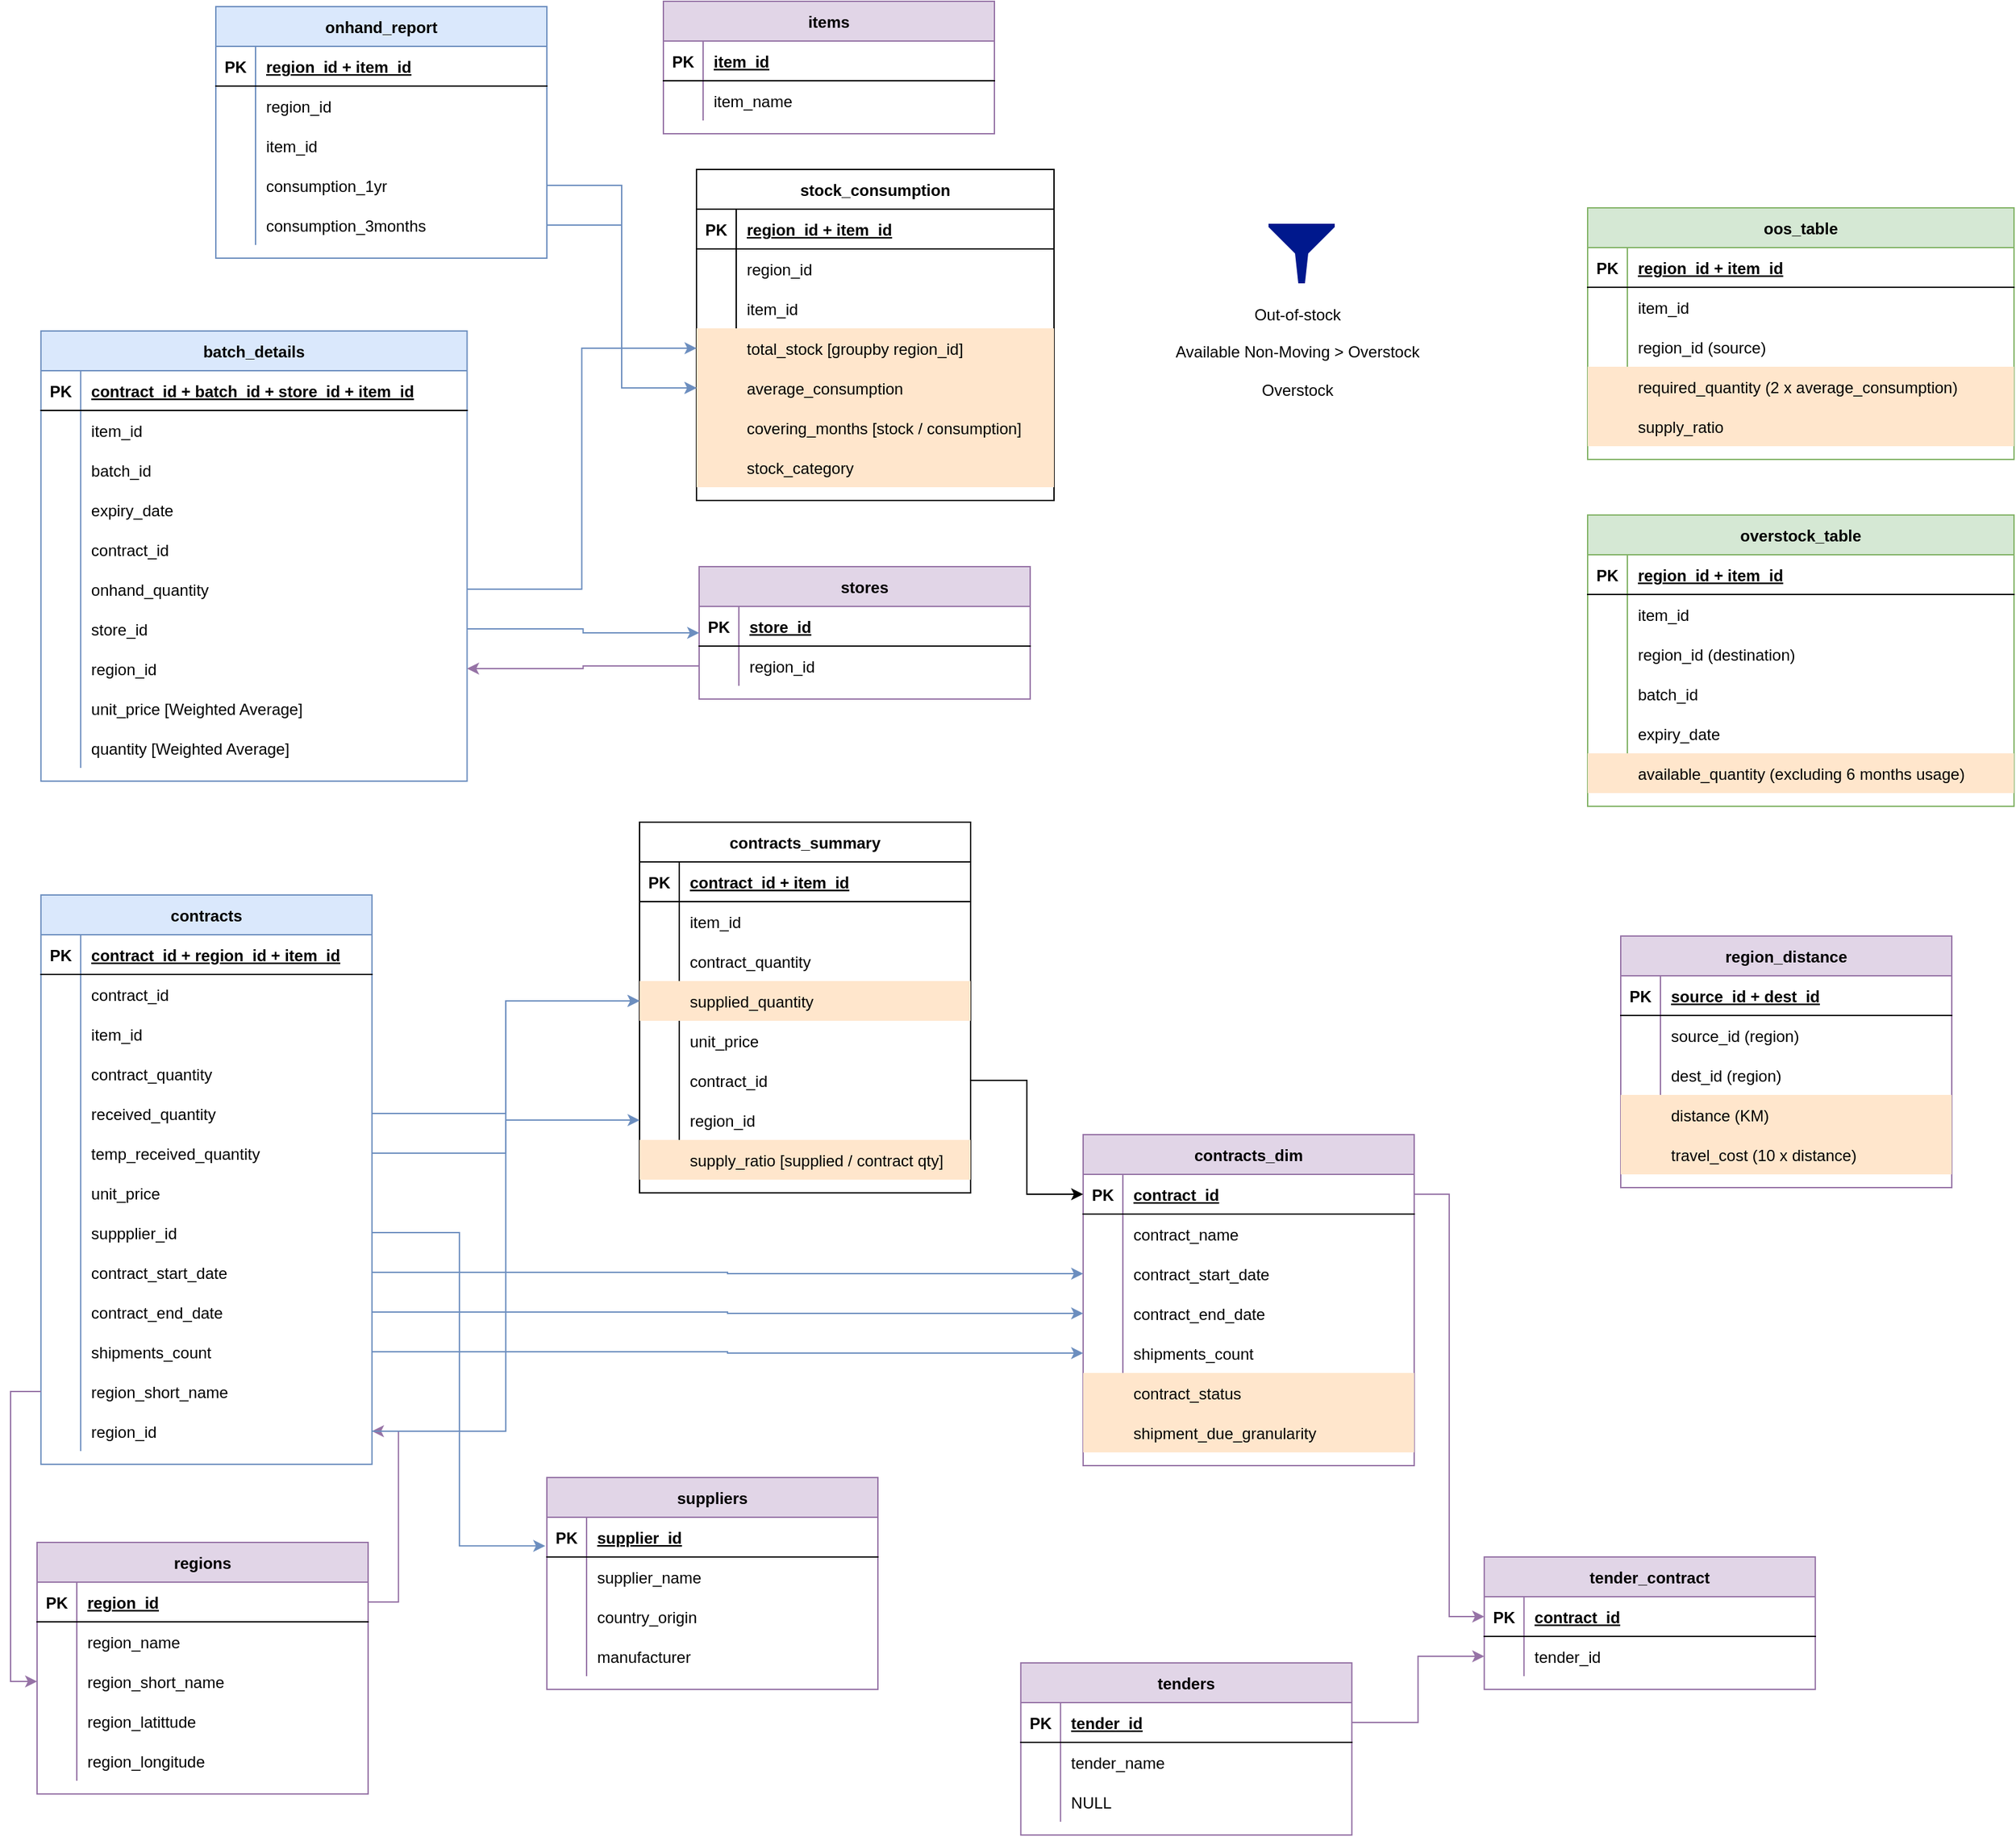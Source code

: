 <mxfile version="20.7.4" type="device"><diagram id="R2lEEEUBdFMjLlhIrx00" name="Page-1"><mxGraphModel dx="1434" dy="836" grid="0" gridSize="10" guides="1" tooltips="1" connect="1" arrows="1" fold="1" page="1" pageScale="1" pageWidth="2000" pageHeight="1500" math="0" shadow="0" extFonts="Permanent Marker^https://fonts.googleapis.com/css?family=Permanent+Marker"><root><mxCell id="0"/><mxCell id="1" parent="0"/><mxCell id="C-vyLk0tnHw3VtMMgP7b-2" value="contracts" style="shape=table;startSize=30;container=1;collapsible=1;childLayout=tableLayout;fixedRows=1;rowLines=0;fontStyle=1;align=center;resizeLast=1;fillColor=#dae8fc;strokeColor=#6c8ebf;" parent="1" vertex="1"><mxGeometry x="77.91" y="703" width="250" height="430" as="geometry"/></mxCell><mxCell id="C-vyLk0tnHw3VtMMgP7b-3" value="" style="shape=partialRectangle;collapsible=0;dropTarget=0;pointerEvents=0;fillColor=none;points=[[0,0.5],[1,0.5]];portConstraint=eastwest;top=0;left=0;right=0;bottom=1;" parent="C-vyLk0tnHw3VtMMgP7b-2" vertex="1"><mxGeometry y="30" width="250" height="30" as="geometry"/></mxCell><mxCell id="C-vyLk0tnHw3VtMMgP7b-4" value="PK" style="shape=partialRectangle;overflow=hidden;connectable=0;fillColor=none;top=0;left=0;bottom=0;right=0;fontStyle=1;" parent="C-vyLk0tnHw3VtMMgP7b-3" vertex="1"><mxGeometry width="30" height="30" as="geometry"><mxRectangle width="30" height="30" as="alternateBounds"/></mxGeometry></mxCell><mxCell id="C-vyLk0tnHw3VtMMgP7b-5" value="contract_id + region_id + item_id" style="shape=partialRectangle;overflow=hidden;connectable=0;fillColor=none;top=0;left=0;bottom=0;right=0;align=left;spacingLeft=6;fontStyle=5;" parent="C-vyLk0tnHw3VtMMgP7b-3" vertex="1"><mxGeometry x="30" width="220" height="30" as="geometry"><mxRectangle width="220" height="30" as="alternateBounds"/></mxGeometry></mxCell><mxCell id="v0fvJ1B3RUNY9AEfVjT3-68" value="" style="shape=partialRectangle;collapsible=0;dropTarget=0;pointerEvents=0;fillColor=none;points=[[0,0.5],[1,0.5]];portConstraint=eastwest;top=0;left=0;right=0;bottom=0;" parent="C-vyLk0tnHw3VtMMgP7b-2" vertex="1"><mxGeometry y="60" width="250" height="30" as="geometry"/></mxCell><mxCell id="v0fvJ1B3RUNY9AEfVjT3-69" value="" style="shape=partialRectangle;overflow=hidden;connectable=0;fillColor=none;top=0;left=0;bottom=0;right=0;" parent="v0fvJ1B3RUNY9AEfVjT3-68" vertex="1"><mxGeometry width="30" height="30" as="geometry"><mxRectangle width="30" height="30" as="alternateBounds"/></mxGeometry></mxCell><mxCell id="v0fvJ1B3RUNY9AEfVjT3-70" value="contract_id" style="shape=partialRectangle;overflow=hidden;connectable=0;fillColor=none;top=0;left=0;bottom=0;right=0;align=left;spacingLeft=6;" parent="v0fvJ1B3RUNY9AEfVjT3-68" vertex="1"><mxGeometry x="30" width="220" height="30" as="geometry"><mxRectangle width="220" height="30" as="alternateBounds"/></mxGeometry></mxCell><mxCell id="C-vyLk0tnHw3VtMMgP7b-6" value="" style="shape=partialRectangle;collapsible=0;dropTarget=0;pointerEvents=0;fillColor=none;points=[[0,0.5],[1,0.5]];portConstraint=eastwest;top=0;left=0;right=0;bottom=0;" parent="C-vyLk0tnHw3VtMMgP7b-2" vertex="1"><mxGeometry y="90" width="250" height="30" as="geometry"/></mxCell><mxCell id="C-vyLk0tnHw3VtMMgP7b-7" value="" style="shape=partialRectangle;overflow=hidden;connectable=0;fillColor=none;top=0;left=0;bottom=0;right=0;" parent="C-vyLk0tnHw3VtMMgP7b-6" vertex="1"><mxGeometry width="30" height="30" as="geometry"><mxRectangle width="30" height="30" as="alternateBounds"/></mxGeometry></mxCell><mxCell id="C-vyLk0tnHw3VtMMgP7b-8" value="item_id" style="shape=partialRectangle;overflow=hidden;connectable=0;fillColor=none;top=0;left=0;bottom=0;right=0;align=left;spacingLeft=6;" parent="C-vyLk0tnHw3VtMMgP7b-6" vertex="1"><mxGeometry x="30" width="220" height="30" as="geometry"><mxRectangle width="220" height="30" as="alternateBounds"/></mxGeometry></mxCell><mxCell id="v0fvJ1B3RUNY9AEfVjT3-35" value="" style="shape=partialRectangle;collapsible=0;dropTarget=0;pointerEvents=0;fillColor=none;points=[[0,0.5],[1,0.5]];portConstraint=eastwest;top=0;left=0;right=0;bottom=0;" parent="C-vyLk0tnHw3VtMMgP7b-2" vertex="1"><mxGeometry y="120" width="250" height="30" as="geometry"/></mxCell><mxCell id="v0fvJ1B3RUNY9AEfVjT3-36" value="" style="shape=partialRectangle;overflow=hidden;connectable=0;fillColor=none;top=0;left=0;bottom=0;right=0;" parent="v0fvJ1B3RUNY9AEfVjT3-35" vertex="1"><mxGeometry width="30" height="30" as="geometry"><mxRectangle width="30" height="30" as="alternateBounds"/></mxGeometry></mxCell><mxCell id="v0fvJ1B3RUNY9AEfVjT3-37" value="contract_quantity" style="shape=partialRectangle;overflow=hidden;connectable=0;fillColor=none;top=0;left=0;bottom=0;right=0;align=left;spacingLeft=6;" parent="v0fvJ1B3RUNY9AEfVjT3-35" vertex="1"><mxGeometry x="30" width="220" height="30" as="geometry"><mxRectangle width="220" height="30" as="alternateBounds"/></mxGeometry></mxCell><mxCell id="v0fvJ1B3RUNY9AEfVjT3-50" value="" style="shape=partialRectangle;collapsible=0;dropTarget=0;pointerEvents=0;fillColor=none;points=[[0,0.5],[1,0.5]];portConstraint=eastwest;top=0;left=0;right=0;bottom=0;" parent="C-vyLk0tnHw3VtMMgP7b-2" vertex="1"><mxGeometry y="150" width="250" height="30" as="geometry"/></mxCell><mxCell id="v0fvJ1B3RUNY9AEfVjT3-51" value="" style="shape=partialRectangle;overflow=hidden;connectable=0;fillColor=none;top=0;left=0;bottom=0;right=0;" parent="v0fvJ1B3RUNY9AEfVjT3-50" vertex="1"><mxGeometry width="30" height="30" as="geometry"><mxRectangle width="30" height="30" as="alternateBounds"/></mxGeometry></mxCell><mxCell id="v0fvJ1B3RUNY9AEfVjT3-52" value="received_quantity" style="shape=partialRectangle;overflow=hidden;connectable=0;fillColor=none;top=0;left=0;bottom=0;right=0;align=left;spacingLeft=6;" parent="v0fvJ1B3RUNY9AEfVjT3-50" vertex="1"><mxGeometry x="30" width="220" height="30" as="geometry"><mxRectangle width="220" height="30" as="alternateBounds"/></mxGeometry></mxCell><mxCell id="v0fvJ1B3RUNY9AEfVjT3-53" value="" style="shape=partialRectangle;collapsible=0;dropTarget=0;pointerEvents=0;fillColor=none;points=[[0,0.5],[1,0.5]];portConstraint=eastwest;top=0;left=0;right=0;bottom=0;" parent="C-vyLk0tnHw3VtMMgP7b-2" vertex="1"><mxGeometry y="180" width="250" height="30" as="geometry"/></mxCell><mxCell id="v0fvJ1B3RUNY9AEfVjT3-54" value="" style="shape=partialRectangle;overflow=hidden;connectable=0;fillColor=none;top=0;left=0;bottom=0;right=0;" parent="v0fvJ1B3RUNY9AEfVjT3-53" vertex="1"><mxGeometry width="30" height="30" as="geometry"><mxRectangle width="30" height="30" as="alternateBounds"/></mxGeometry></mxCell><mxCell id="v0fvJ1B3RUNY9AEfVjT3-55" value="temp_received_quantity" style="shape=partialRectangle;overflow=hidden;connectable=0;fillColor=none;top=0;left=0;bottom=0;right=0;align=left;spacingLeft=6;" parent="v0fvJ1B3RUNY9AEfVjT3-53" vertex="1"><mxGeometry x="30" width="220" height="30" as="geometry"><mxRectangle width="220" height="30" as="alternateBounds"/></mxGeometry></mxCell><mxCell id="v0fvJ1B3RUNY9AEfVjT3-59" value="" style="shape=partialRectangle;collapsible=0;dropTarget=0;pointerEvents=0;fillColor=none;points=[[0,0.5],[1,0.5]];portConstraint=eastwest;top=0;left=0;right=0;bottom=0;" parent="C-vyLk0tnHw3VtMMgP7b-2" vertex="1"><mxGeometry y="210" width="250" height="30" as="geometry"/></mxCell><mxCell id="v0fvJ1B3RUNY9AEfVjT3-60" value="" style="shape=partialRectangle;overflow=hidden;connectable=0;fillColor=none;top=0;left=0;bottom=0;right=0;" parent="v0fvJ1B3RUNY9AEfVjT3-59" vertex="1"><mxGeometry width="30" height="30" as="geometry"><mxRectangle width="30" height="30" as="alternateBounds"/></mxGeometry></mxCell><mxCell id="v0fvJ1B3RUNY9AEfVjT3-61" value="unit_price" style="shape=partialRectangle;overflow=hidden;connectable=0;fillColor=none;top=0;left=0;bottom=0;right=0;align=left;spacingLeft=6;" parent="v0fvJ1B3RUNY9AEfVjT3-59" vertex="1"><mxGeometry x="30" width="220" height="30" as="geometry"><mxRectangle width="220" height="30" as="alternateBounds"/></mxGeometry></mxCell><mxCell id="v0fvJ1B3RUNY9AEfVjT3-77" value="" style="shape=partialRectangle;collapsible=0;dropTarget=0;pointerEvents=0;fillColor=none;points=[[0,0.5],[1,0.5]];portConstraint=eastwest;top=0;left=0;right=0;bottom=0;" parent="C-vyLk0tnHw3VtMMgP7b-2" vertex="1"><mxGeometry y="240" width="250" height="30" as="geometry"/></mxCell><mxCell id="v0fvJ1B3RUNY9AEfVjT3-78" value="" style="shape=partialRectangle;overflow=hidden;connectable=0;fillColor=none;top=0;left=0;bottom=0;right=0;" parent="v0fvJ1B3RUNY9AEfVjT3-77" vertex="1"><mxGeometry width="30" height="30" as="geometry"><mxRectangle width="30" height="30" as="alternateBounds"/></mxGeometry></mxCell><mxCell id="v0fvJ1B3RUNY9AEfVjT3-79" value="suppplier_id" style="shape=partialRectangle;overflow=hidden;connectable=0;fillColor=none;top=0;left=0;bottom=0;right=0;align=left;spacingLeft=6;" parent="v0fvJ1B3RUNY9AEfVjT3-77" vertex="1"><mxGeometry x="30" width="220" height="30" as="geometry"><mxRectangle width="220" height="30" as="alternateBounds"/></mxGeometry></mxCell><mxCell id="v0fvJ1B3RUNY9AEfVjT3-89" value="" style="shape=partialRectangle;collapsible=0;dropTarget=0;pointerEvents=0;fillColor=none;points=[[0,0.5],[1,0.5]];portConstraint=eastwest;top=0;left=0;right=0;bottom=0;" parent="C-vyLk0tnHw3VtMMgP7b-2" vertex="1"><mxGeometry y="270" width="250" height="30" as="geometry"/></mxCell><mxCell id="v0fvJ1B3RUNY9AEfVjT3-90" value="" style="shape=partialRectangle;overflow=hidden;connectable=0;fillColor=none;top=0;left=0;bottom=0;right=0;" parent="v0fvJ1B3RUNY9AEfVjT3-89" vertex="1"><mxGeometry width="30" height="30" as="geometry"><mxRectangle width="30" height="30" as="alternateBounds"/></mxGeometry></mxCell><mxCell id="v0fvJ1B3RUNY9AEfVjT3-91" value="contract_start_date" style="shape=partialRectangle;overflow=hidden;connectable=0;fillColor=none;top=0;left=0;bottom=0;right=0;align=left;spacingLeft=6;" parent="v0fvJ1B3RUNY9AEfVjT3-89" vertex="1"><mxGeometry x="30" width="220" height="30" as="geometry"><mxRectangle width="220" height="30" as="alternateBounds"/></mxGeometry></mxCell><mxCell id="v0fvJ1B3RUNY9AEfVjT3-92" value="" style="shape=partialRectangle;collapsible=0;dropTarget=0;pointerEvents=0;fillColor=none;points=[[0,0.5],[1,0.5]];portConstraint=eastwest;top=0;left=0;right=0;bottom=0;" parent="C-vyLk0tnHw3VtMMgP7b-2" vertex="1"><mxGeometry y="300" width="250" height="30" as="geometry"/></mxCell><mxCell id="v0fvJ1B3RUNY9AEfVjT3-93" value="" style="shape=partialRectangle;overflow=hidden;connectable=0;fillColor=none;top=0;left=0;bottom=0;right=0;" parent="v0fvJ1B3RUNY9AEfVjT3-92" vertex="1"><mxGeometry width="30" height="30" as="geometry"><mxRectangle width="30" height="30" as="alternateBounds"/></mxGeometry></mxCell><mxCell id="v0fvJ1B3RUNY9AEfVjT3-94" value="contract_end_date" style="shape=partialRectangle;overflow=hidden;connectable=0;fillColor=none;top=0;left=0;bottom=0;right=0;align=left;spacingLeft=6;" parent="v0fvJ1B3RUNY9AEfVjT3-92" vertex="1"><mxGeometry x="30" width="220" height="30" as="geometry"><mxRectangle width="220" height="30" as="alternateBounds"/></mxGeometry></mxCell><mxCell id="-noqdUosjXF4f6bmmkgQ-81" value="" style="shape=partialRectangle;collapsible=0;dropTarget=0;pointerEvents=0;fillColor=none;points=[[0,0.5],[1,0.5]];portConstraint=eastwest;top=0;left=0;right=0;bottom=0;" parent="C-vyLk0tnHw3VtMMgP7b-2" vertex="1"><mxGeometry y="330" width="250" height="30" as="geometry"/></mxCell><mxCell id="-noqdUosjXF4f6bmmkgQ-82" value="" style="shape=partialRectangle;overflow=hidden;connectable=0;fillColor=none;top=0;left=0;bottom=0;right=0;" parent="-noqdUosjXF4f6bmmkgQ-81" vertex="1"><mxGeometry width="30" height="30" as="geometry"><mxRectangle width="30" height="30" as="alternateBounds"/></mxGeometry></mxCell><mxCell id="-noqdUosjXF4f6bmmkgQ-83" value="shipments_count" style="shape=partialRectangle;overflow=hidden;connectable=0;fillColor=none;top=0;left=0;bottom=0;right=0;align=left;spacingLeft=6;" parent="-noqdUosjXF4f6bmmkgQ-81" vertex="1"><mxGeometry x="30" width="220" height="30" as="geometry"><mxRectangle width="220" height="30" as="alternateBounds"/></mxGeometry></mxCell><mxCell id="v0fvJ1B3RUNY9AEfVjT3-95" value="" style="shape=partialRectangle;collapsible=0;dropTarget=0;pointerEvents=0;fillColor=none;points=[[0,0.5],[1,0.5]];portConstraint=eastwest;top=0;left=0;right=0;bottom=0;" parent="C-vyLk0tnHw3VtMMgP7b-2" vertex="1"><mxGeometry y="360" width="250" height="30" as="geometry"/></mxCell><mxCell id="v0fvJ1B3RUNY9AEfVjT3-96" value="" style="shape=partialRectangle;overflow=hidden;connectable=0;fillColor=none;top=0;left=0;bottom=0;right=0;" parent="v0fvJ1B3RUNY9AEfVjT3-95" vertex="1"><mxGeometry width="30" height="30" as="geometry"><mxRectangle width="30" height="30" as="alternateBounds"/></mxGeometry></mxCell><mxCell id="v0fvJ1B3RUNY9AEfVjT3-97" value="region_short_name" style="shape=partialRectangle;overflow=hidden;connectable=0;fillColor=none;top=0;left=0;bottom=0;right=0;align=left;spacingLeft=6;" parent="v0fvJ1B3RUNY9AEfVjT3-95" vertex="1"><mxGeometry x="30" width="220" height="30" as="geometry"><mxRectangle width="220" height="30" as="alternateBounds"/></mxGeometry></mxCell><mxCell id="-noqdUosjXF4f6bmmkgQ-76" value="" style="shape=partialRectangle;collapsible=0;dropTarget=0;pointerEvents=0;fillColor=none;points=[[0,0.5],[1,0.5]];portConstraint=eastwest;top=0;left=0;right=0;bottom=0;" parent="C-vyLk0tnHw3VtMMgP7b-2" vertex="1"><mxGeometry y="390" width="250" height="30" as="geometry"/></mxCell><mxCell id="-noqdUosjXF4f6bmmkgQ-77" value="" style="shape=partialRectangle;overflow=hidden;connectable=0;fillColor=none;top=0;left=0;bottom=0;right=0;" parent="-noqdUosjXF4f6bmmkgQ-76" vertex="1"><mxGeometry width="30" height="30" as="geometry"><mxRectangle width="30" height="30" as="alternateBounds"/></mxGeometry></mxCell><mxCell id="-noqdUosjXF4f6bmmkgQ-78" value="region_id" style="shape=partialRectangle;overflow=hidden;connectable=0;fillColor=none;top=0;left=0;bottom=0;right=0;align=left;spacingLeft=6;" parent="-noqdUosjXF4f6bmmkgQ-76" vertex="1"><mxGeometry x="30" width="220" height="30" as="geometry"><mxRectangle width="220" height="30" as="alternateBounds"/></mxGeometry></mxCell><mxCell id="C-vyLk0tnHw3VtMMgP7b-23" value="onhand_report" style="shape=table;startSize=30;container=1;collapsible=1;childLayout=tableLayout;fixedRows=1;rowLines=0;fontStyle=1;align=center;resizeLast=1;fillColor=#dae8fc;strokeColor=#6c8ebf;" parent="1" vertex="1"><mxGeometry x="210" y="32" width="250" height="190" as="geometry"/></mxCell><mxCell id="C-vyLk0tnHw3VtMMgP7b-24" value="" style="shape=partialRectangle;collapsible=0;dropTarget=0;pointerEvents=0;fillColor=none;points=[[0,0.5],[1,0.5]];portConstraint=eastwest;top=0;left=0;right=0;bottom=1;" parent="C-vyLk0tnHw3VtMMgP7b-23" vertex="1"><mxGeometry y="30" width="250" height="30" as="geometry"/></mxCell><mxCell id="C-vyLk0tnHw3VtMMgP7b-25" value="PK" style="shape=partialRectangle;overflow=hidden;connectable=0;fillColor=none;top=0;left=0;bottom=0;right=0;fontStyle=1;" parent="C-vyLk0tnHw3VtMMgP7b-24" vertex="1"><mxGeometry width="30" height="30" as="geometry"><mxRectangle width="30" height="30" as="alternateBounds"/></mxGeometry></mxCell><mxCell id="C-vyLk0tnHw3VtMMgP7b-26" value="region_id + item_id" style="shape=partialRectangle;overflow=hidden;connectable=0;fillColor=none;top=0;left=0;bottom=0;right=0;align=left;spacingLeft=6;fontStyle=5;" parent="C-vyLk0tnHw3VtMMgP7b-24" vertex="1"><mxGeometry x="30" width="220" height="30" as="geometry"><mxRectangle width="220" height="30" as="alternateBounds"/></mxGeometry></mxCell><mxCell id="C-vyLk0tnHw3VtMMgP7b-27" value="" style="shape=partialRectangle;collapsible=0;dropTarget=0;pointerEvents=0;fillColor=none;points=[[0,0.5],[1,0.5]];portConstraint=eastwest;top=0;left=0;right=0;bottom=0;" parent="C-vyLk0tnHw3VtMMgP7b-23" vertex="1"><mxGeometry y="60" width="250" height="30" as="geometry"/></mxCell><mxCell id="C-vyLk0tnHw3VtMMgP7b-28" value="" style="shape=partialRectangle;overflow=hidden;connectable=0;fillColor=none;top=0;left=0;bottom=0;right=0;" parent="C-vyLk0tnHw3VtMMgP7b-27" vertex="1"><mxGeometry width="30" height="30" as="geometry"><mxRectangle width="30" height="30" as="alternateBounds"/></mxGeometry></mxCell><mxCell id="C-vyLk0tnHw3VtMMgP7b-29" value="region_id" style="shape=partialRectangle;overflow=hidden;connectable=0;fillColor=none;top=0;left=0;bottom=0;right=0;align=left;spacingLeft=6;" parent="C-vyLk0tnHw3VtMMgP7b-27" vertex="1"><mxGeometry x="30" width="220" height="30" as="geometry"><mxRectangle width="220" height="30" as="alternateBounds"/></mxGeometry></mxCell><mxCell id="v0fvJ1B3RUNY9AEfVjT3-4" value="" style="shape=partialRectangle;collapsible=0;dropTarget=0;pointerEvents=0;fillColor=none;points=[[0,0.5],[1,0.5]];portConstraint=eastwest;top=0;left=0;right=0;bottom=0;" parent="C-vyLk0tnHw3VtMMgP7b-23" vertex="1"><mxGeometry y="90" width="250" height="30" as="geometry"/></mxCell><mxCell id="v0fvJ1B3RUNY9AEfVjT3-5" value="" style="shape=partialRectangle;overflow=hidden;connectable=0;fillColor=none;top=0;left=0;bottom=0;right=0;" parent="v0fvJ1B3RUNY9AEfVjT3-4" vertex="1"><mxGeometry width="30" height="30" as="geometry"><mxRectangle width="30" height="30" as="alternateBounds"/></mxGeometry></mxCell><mxCell id="v0fvJ1B3RUNY9AEfVjT3-6" value="item_id" style="shape=partialRectangle;overflow=hidden;connectable=0;fillColor=none;top=0;left=0;bottom=0;right=0;align=left;spacingLeft=6;" parent="v0fvJ1B3RUNY9AEfVjT3-4" vertex="1"><mxGeometry x="30" width="220" height="30" as="geometry"><mxRectangle width="220" height="30" as="alternateBounds"/></mxGeometry></mxCell><mxCell id="v0fvJ1B3RUNY9AEfVjT3-17" value="" style="shape=partialRectangle;collapsible=0;dropTarget=0;pointerEvents=0;fillColor=none;points=[[0,0.5],[1,0.5]];portConstraint=eastwest;top=0;left=0;right=0;bottom=0;" parent="C-vyLk0tnHw3VtMMgP7b-23" vertex="1"><mxGeometry y="120" width="250" height="30" as="geometry"/></mxCell><mxCell id="v0fvJ1B3RUNY9AEfVjT3-18" value="" style="shape=partialRectangle;overflow=hidden;connectable=0;fillColor=none;top=0;left=0;bottom=0;right=0;" parent="v0fvJ1B3RUNY9AEfVjT3-17" vertex="1"><mxGeometry width="30" height="30" as="geometry"><mxRectangle width="30" height="30" as="alternateBounds"/></mxGeometry></mxCell><mxCell id="v0fvJ1B3RUNY9AEfVjT3-19" value="consumption_1yr" style="shape=partialRectangle;overflow=hidden;connectable=0;fillColor=none;top=0;left=0;bottom=0;right=0;align=left;spacingLeft=6;" parent="v0fvJ1B3RUNY9AEfVjT3-17" vertex="1"><mxGeometry x="30" width="220" height="30" as="geometry"><mxRectangle width="220" height="30" as="alternateBounds"/></mxGeometry></mxCell><mxCell id="v0fvJ1B3RUNY9AEfVjT3-20" value="" style="shape=partialRectangle;collapsible=0;dropTarget=0;pointerEvents=0;fillColor=none;points=[[0,0.5],[1,0.5]];portConstraint=eastwest;top=0;left=0;right=0;bottom=0;" parent="C-vyLk0tnHw3VtMMgP7b-23" vertex="1"><mxGeometry y="150" width="250" height="30" as="geometry"/></mxCell><mxCell id="v0fvJ1B3RUNY9AEfVjT3-21" value="" style="shape=partialRectangle;overflow=hidden;connectable=0;fillColor=none;top=0;left=0;bottom=0;right=0;" parent="v0fvJ1B3RUNY9AEfVjT3-20" vertex="1"><mxGeometry width="30" height="30" as="geometry"><mxRectangle width="30" height="30" as="alternateBounds"/></mxGeometry></mxCell><mxCell id="v0fvJ1B3RUNY9AEfVjT3-22" value="consumption_3months" style="shape=partialRectangle;overflow=hidden;connectable=0;fillColor=none;top=0;left=0;bottom=0;right=0;align=left;spacingLeft=6;" parent="v0fvJ1B3RUNY9AEfVjT3-20" vertex="1"><mxGeometry x="30" width="220" height="30" as="geometry"><mxRectangle width="220" height="30" as="alternateBounds"/></mxGeometry></mxCell><mxCell id="v0fvJ1B3RUNY9AEfVjT3-101" value="batch_details" style="shape=table;startSize=30;container=1;collapsible=1;childLayout=tableLayout;fixedRows=1;rowLines=0;fontStyle=1;align=center;resizeLast=1;fillColor=#dae8fc;strokeColor=#6c8ebf;" parent="1" vertex="1"><mxGeometry x="77.91" y="277" width="321.84" height="340" as="geometry"/></mxCell><mxCell id="v0fvJ1B3RUNY9AEfVjT3-102" value="" style="shape=partialRectangle;collapsible=0;dropTarget=0;pointerEvents=0;fillColor=none;points=[[0,0.5],[1,0.5]];portConstraint=eastwest;top=0;left=0;right=0;bottom=1;" parent="v0fvJ1B3RUNY9AEfVjT3-101" vertex="1"><mxGeometry y="30" width="321.84" height="30" as="geometry"/></mxCell><mxCell id="v0fvJ1B3RUNY9AEfVjT3-103" value="PK" style="shape=partialRectangle;overflow=hidden;connectable=0;fillColor=none;top=0;left=0;bottom=0;right=0;fontStyle=1;" parent="v0fvJ1B3RUNY9AEfVjT3-102" vertex="1"><mxGeometry width="30" height="30" as="geometry"><mxRectangle width="30" height="30" as="alternateBounds"/></mxGeometry></mxCell><mxCell id="v0fvJ1B3RUNY9AEfVjT3-104" value="contract_id + batch_id + store_id + item_id" style="shape=partialRectangle;overflow=hidden;connectable=0;fillColor=none;top=0;left=0;bottom=0;right=0;align=left;spacingLeft=6;fontStyle=5;" parent="v0fvJ1B3RUNY9AEfVjT3-102" vertex="1"><mxGeometry x="30" width="291.84" height="30" as="geometry"><mxRectangle width="291.84" height="30" as="alternateBounds"/></mxGeometry></mxCell><mxCell id="v0fvJ1B3RUNY9AEfVjT3-105" value="" style="shape=partialRectangle;collapsible=0;dropTarget=0;pointerEvents=0;fillColor=none;points=[[0,0.5],[1,0.5]];portConstraint=eastwest;top=0;left=0;right=0;bottom=0;" parent="v0fvJ1B3RUNY9AEfVjT3-101" vertex="1"><mxGeometry y="60" width="321.84" height="30" as="geometry"/></mxCell><mxCell id="v0fvJ1B3RUNY9AEfVjT3-106" value="" style="shape=partialRectangle;overflow=hidden;connectable=0;fillColor=none;top=0;left=0;bottom=0;right=0;" parent="v0fvJ1B3RUNY9AEfVjT3-105" vertex="1"><mxGeometry width="30" height="30" as="geometry"><mxRectangle width="30" height="30" as="alternateBounds"/></mxGeometry></mxCell><mxCell id="v0fvJ1B3RUNY9AEfVjT3-107" value="item_id" style="shape=partialRectangle;overflow=hidden;connectable=0;fillColor=none;top=0;left=0;bottom=0;right=0;align=left;spacingLeft=6;" parent="v0fvJ1B3RUNY9AEfVjT3-105" vertex="1"><mxGeometry x="30" width="291.84" height="30" as="geometry"><mxRectangle width="291.84" height="30" as="alternateBounds"/></mxGeometry></mxCell><mxCell id="v0fvJ1B3RUNY9AEfVjT3-111" value="" style="shape=partialRectangle;collapsible=0;dropTarget=0;pointerEvents=0;fillColor=none;points=[[0,0.5],[1,0.5]];portConstraint=eastwest;top=0;left=0;right=0;bottom=0;" parent="v0fvJ1B3RUNY9AEfVjT3-101" vertex="1"><mxGeometry y="90" width="321.84" height="30" as="geometry"/></mxCell><mxCell id="v0fvJ1B3RUNY9AEfVjT3-112" value="" style="shape=partialRectangle;overflow=hidden;connectable=0;fillColor=none;top=0;left=0;bottom=0;right=0;" parent="v0fvJ1B3RUNY9AEfVjT3-111" vertex="1"><mxGeometry width="30" height="30" as="geometry"><mxRectangle width="30" height="30" as="alternateBounds"/></mxGeometry></mxCell><mxCell id="v0fvJ1B3RUNY9AEfVjT3-113" value="batch_id" style="shape=partialRectangle;overflow=hidden;connectable=0;fillColor=none;top=0;left=0;bottom=0;right=0;align=left;spacingLeft=6;" parent="v0fvJ1B3RUNY9AEfVjT3-111" vertex="1"><mxGeometry x="30" width="291.84" height="30" as="geometry"><mxRectangle width="291.84" height="30" as="alternateBounds"/></mxGeometry></mxCell><mxCell id="v0fvJ1B3RUNY9AEfVjT3-114" value="" style="shape=partialRectangle;collapsible=0;dropTarget=0;pointerEvents=0;fillColor=none;points=[[0,0.5],[1,0.5]];portConstraint=eastwest;top=0;left=0;right=0;bottom=0;" parent="v0fvJ1B3RUNY9AEfVjT3-101" vertex="1"><mxGeometry y="120" width="321.84" height="30" as="geometry"/></mxCell><mxCell id="v0fvJ1B3RUNY9AEfVjT3-115" value="" style="shape=partialRectangle;overflow=hidden;connectable=0;fillColor=none;top=0;left=0;bottom=0;right=0;" parent="v0fvJ1B3RUNY9AEfVjT3-114" vertex="1"><mxGeometry width="30" height="30" as="geometry"><mxRectangle width="30" height="30" as="alternateBounds"/></mxGeometry></mxCell><mxCell id="v0fvJ1B3RUNY9AEfVjT3-116" value="expiry_date" style="shape=partialRectangle;overflow=hidden;connectable=0;fillColor=none;top=0;left=0;bottom=0;right=0;align=left;spacingLeft=6;" parent="v0fvJ1B3RUNY9AEfVjT3-114" vertex="1"><mxGeometry x="30" width="291.84" height="30" as="geometry"><mxRectangle width="291.84" height="30" as="alternateBounds"/></mxGeometry></mxCell><mxCell id="v0fvJ1B3RUNY9AEfVjT3-126" value="" style="shape=partialRectangle;collapsible=0;dropTarget=0;pointerEvents=0;fillColor=none;points=[[0,0.5],[1,0.5]];portConstraint=eastwest;top=0;left=0;right=0;bottom=0;" parent="v0fvJ1B3RUNY9AEfVjT3-101" vertex="1"><mxGeometry y="150" width="321.84" height="30" as="geometry"/></mxCell><mxCell id="v0fvJ1B3RUNY9AEfVjT3-127" value="" style="shape=partialRectangle;overflow=hidden;connectable=0;fillColor=none;top=0;left=0;bottom=0;right=0;" parent="v0fvJ1B3RUNY9AEfVjT3-126" vertex="1"><mxGeometry width="30" height="30" as="geometry"><mxRectangle width="30" height="30" as="alternateBounds"/></mxGeometry></mxCell><mxCell id="v0fvJ1B3RUNY9AEfVjT3-128" value="contract_id" style="shape=partialRectangle;overflow=hidden;connectable=0;fillColor=none;top=0;left=0;bottom=0;right=0;align=left;spacingLeft=6;" parent="v0fvJ1B3RUNY9AEfVjT3-126" vertex="1"><mxGeometry x="30" width="291.84" height="30" as="geometry"><mxRectangle width="291.84" height="30" as="alternateBounds"/></mxGeometry></mxCell><mxCell id="v0fvJ1B3RUNY9AEfVjT3-129" value="" style="shape=partialRectangle;collapsible=0;dropTarget=0;pointerEvents=0;points=[[0,0.5],[1,0.5]];portConstraint=eastwest;top=0;left=0;right=0;bottom=0;fillColor=none;" parent="v0fvJ1B3RUNY9AEfVjT3-101" vertex="1"><mxGeometry y="180" width="321.84" height="30" as="geometry"/></mxCell><mxCell id="v0fvJ1B3RUNY9AEfVjT3-130" value="" style="shape=partialRectangle;overflow=hidden;connectable=0;fillColor=none;top=0;left=0;bottom=0;right=0;" parent="v0fvJ1B3RUNY9AEfVjT3-129" vertex="1"><mxGeometry width="30" height="30" as="geometry"><mxRectangle width="30" height="30" as="alternateBounds"/></mxGeometry></mxCell><mxCell id="v0fvJ1B3RUNY9AEfVjT3-131" value="onhand_quantity" style="shape=partialRectangle;overflow=hidden;connectable=0;fillColor=none;top=0;left=0;bottom=0;right=0;align=left;spacingLeft=6;" parent="v0fvJ1B3RUNY9AEfVjT3-129" vertex="1"><mxGeometry x="30" width="291.84" height="30" as="geometry"><mxRectangle width="291.84" height="30" as="alternateBounds"/></mxGeometry></mxCell><mxCell id="-noqdUosjXF4f6bmmkgQ-54" value="" style="shape=partialRectangle;collapsible=0;dropTarget=0;pointerEvents=0;points=[[0,0.5],[1,0.5]];portConstraint=eastwest;top=0;left=0;right=0;bottom=0;fillColor=none;" parent="v0fvJ1B3RUNY9AEfVjT3-101" vertex="1"><mxGeometry y="210" width="321.84" height="30" as="geometry"/></mxCell><mxCell id="-noqdUosjXF4f6bmmkgQ-55" value="" style="shape=partialRectangle;overflow=hidden;connectable=0;fillColor=none;top=0;left=0;bottom=0;right=0;" parent="-noqdUosjXF4f6bmmkgQ-54" vertex="1"><mxGeometry width="30" height="30" as="geometry"><mxRectangle width="30" height="30" as="alternateBounds"/></mxGeometry></mxCell><mxCell id="-noqdUosjXF4f6bmmkgQ-56" value="store_id" style="shape=partialRectangle;overflow=hidden;connectable=0;fillColor=none;top=0;left=0;bottom=0;right=0;align=left;spacingLeft=6;" parent="-noqdUosjXF4f6bmmkgQ-54" vertex="1"><mxGeometry x="30" width="291.84" height="30" as="geometry"><mxRectangle width="291.84" height="30" as="alternateBounds"/></mxGeometry></mxCell><mxCell id="-noqdUosjXF4f6bmmkgQ-58" value="" style="shape=partialRectangle;collapsible=0;dropTarget=0;pointerEvents=0;points=[[0,0.5],[1,0.5]];portConstraint=eastwest;top=0;left=0;right=0;bottom=0;fillColor=none;" parent="v0fvJ1B3RUNY9AEfVjT3-101" vertex="1"><mxGeometry y="240" width="321.84" height="30" as="geometry"/></mxCell><mxCell id="-noqdUosjXF4f6bmmkgQ-59" value="" style="shape=partialRectangle;overflow=hidden;connectable=0;fillColor=none;top=0;left=0;bottom=0;right=0;" parent="-noqdUosjXF4f6bmmkgQ-58" vertex="1"><mxGeometry width="30" height="30" as="geometry"><mxRectangle width="30" height="30" as="alternateBounds"/></mxGeometry></mxCell><mxCell id="-noqdUosjXF4f6bmmkgQ-60" value="region_id" style="shape=partialRectangle;overflow=hidden;connectable=0;fillColor=none;top=0;left=0;bottom=0;right=0;align=left;spacingLeft=6;" parent="-noqdUosjXF4f6bmmkgQ-58" vertex="1"><mxGeometry x="30" width="291.84" height="30" as="geometry"><mxRectangle width="291.84" height="30" as="alternateBounds"/></mxGeometry></mxCell><mxCell id="-noqdUosjXF4f6bmmkgQ-72" value="" style="shape=partialRectangle;collapsible=0;dropTarget=0;pointerEvents=0;points=[[0,0.5],[1,0.5]];portConstraint=eastwest;top=0;left=0;right=0;bottom=0;fillColor=none;" parent="v0fvJ1B3RUNY9AEfVjT3-101" vertex="1"><mxGeometry y="270" width="321.84" height="30" as="geometry"/></mxCell><mxCell id="-noqdUosjXF4f6bmmkgQ-73" value="" style="shape=partialRectangle;overflow=hidden;connectable=0;fillColor=none;top=0;left=0;bottom=0;right=0;" parent="-noqdUosjXF4f6bmmkgQ-72" vertex="1"><mxGeometry width="30" height="30" as="geometry"><mxRectangle width="30" height="30" as="alternateBounds"/></mxGeometry></mxCell><mxCell id="-noqdUosjXF4f6bmmkgQ-74" value="unit_price [Weighted Average]" style="shape=partialRectangle;overflow=hidden;connectable=0;fillColor=none;top=0;left=0;bottom=0;right=0;align=left;spacingLeft=6;" parent="-noqdUosjXF4f6bmmkgQ-72" vertex="1"><mxGeometry x="30" width="291.84" height="30" as="geometry"><mxRectangle width="291.84" height="30" as="alternateBounds"/></mxGeometry></mxCell><mxCell id="5w0cTpG6Jvq2Y48Vx0Yd-1" value="" style="shape=partialRectangle;collapsible=0;dropTarget=0;pointerEvents=0;fillColor=none;points=[[0,0.5],[1,0.5]];portConstraint=eastwest;top=0;left=0;right=0;bottom=0;" parent="v0fvJ1B3RUNY9AEfVjT3-101" vertex="1"><mxGeometry y="300" width="321.84" height="30" as="geometry"/></mxCell><mxCell id="5w0cTpG6Jvq2Y48Vx0Yd-2" value="" style="shape=partialRectangle;overflow=hidden;connectable=0;fillColor=none;top=0;left=0;bottom=0;right=0;" parent="5w0cTpG6Jvq2Y48Vx0Yd-1" vertex="1"><mxGeometry width="30" height="30" as="geometry"><mxRectangle width="30" height="30" as="alternateBounds"/></mxGeometry></mxCell><mxCell id="5w0cTpG6Jvq2Y48Vx0Yd-3" value="quantity [Weighted Average]" style="shape=partialRectangle;overflow=hidden;connectable=0;fillColor=none;top=0;left=0;bottom=0;right=0;align=left;spacingLeft=6;" parent="5w0cTpG6Jvq2Y48Vx0Yd-1" vertex="1"><mxGeometry x="30" width="291.84" height="30" as="geometry"><mxRectangle width="291.84" height="30" as="alternateBounds"/></mxGeometry></mxCell><mxCell id="v0fvJ1B3RUNY9AEfVjT3-144" value="regions" style="shape=table;startSize=30;container=1;collapsible=1;childLayout=tableLayout;fixedRows=1;rowLines=0;fontStyle=1;align=center;resizeLast=1;fillColor=#e1d5e7;strokeColor=#9673a6;" parent="1" vertex="1"><mxGeometry x="75" y="1192" width="250" height="190" as="geometry"/></mxCell><mxCell id="v0fvJ1B3RUNY9AEfVjT3-145" value="" style="shape=partialRectangle;collapsible=0;dropTarget=0;pointerEvents=0;fillColor=none;points=[[0,0.5],[1,0.5]];portConstraint=eastwest;top=0;left=0;right=0;bottom=1;" parent="v0fvJ1B3RUNY9AEfVjT3-144" vertex="1"><mxGeometry y="30" width="250" height="30" as="geometry"/></mxCell><mxCell id="v0fvJ1B3RUNY9AEfVjT3-146" value="PK" style="shape=partialRectangle;overflow=hidden;connectable=0;fillColor=none;top=0;left=0;bottom=0;right=0;fontStyle=1;" parent="v0fvJ1B3RUNY9AEfVjT3-145" vertex="1"><mxGeometry width="30" height="30" as="geometry"><mxRectangle width="30" height="30" as="alternateBounds"/></mxGeometry></mxCell><mxCell id="v0fvJ1B3RUNY9AEfVjT3-147" value="region_id" style="shape=partialRectangle;overflow=hidden;connectable=0;fillColor=none;top=0;left=0;bottom=0;right=0;align=left;spacingLeft=6;fontStyle=5;" parent="v0fvJ1B3RUNY9AEfVjT3-145" vertex="1"><mxGeometry x="30" width="220" height="30" as="geometry"><mxRectangle width="220" height="30" as="alternateBounds"/></mxGeometry></mxCell><mxCell id="v0fvJ1B3RUNY9AEfVjT3-148" value="" style="shape=partialRectangle;collapsible=0;dropTarget=0;pointerEvents=0;fillColor=none;points=[[0,0.5],[1,0.5]];portConstraint=eastwest;top=0;left=0;right=0;bottom=0;" parent="v0fvJ1B3RUNY9AEfVjT3-144" vertex="1"><mxGeometry y="60" width="250" height="30" as="geometry"/></mxCell><mxCell id="v0fvJ1B3RUNY9AEfVjT3-149" value="" style="shape=partialRectangle;overflow=hidden;connectable=0;fillColor=none;top=0;left=0;bottom=0;right=0;" parent="v0fvJ1B3RUNY9AEfVjT3-148" vertex="1"><mxGeometry width="30" height="30" as="geometry"><mxRectangle width="30" height="30" as="alternateBounds"/></mxGeometry></mxCell><mxCell id="v0fvJ1B3RUNY9AEfVjT3-150" value="region_name" style="shape=partialRectangle;overflow=hidden;connectable=0;fillColor=none;top=0;left=0;bottom=0;right=0;align=left;spacingLeft=6;" parent="v0fvJ1B3RUNY9AEfVjT3-148" vertex="1"><mxGeometry x="30" width="220" height="30" as="geometry"><mxRectangle width="220" height="30" as="alternateBounds"/></mxGeometry></mxCell><mxCell id="v0fvJ1B3RUNY9AEfVjT3-181" value="" style="shape=partialRectangle;collapsible=0;dropTarget=0;pointerEvents=0;fillColor=none;points=[[0,0.5],[1,0.5]];portConstraint=eastwest;top=0;left=0;right=0;bottom=0;" parent="v0fvJ1B3RUNY9AEfVjT3-144" vertex="1"><mxGeometry y="90" width="250" height="30" as="geometry"/></mxCell><mxCell id="v0fvJ1B3RUNY9AEfVjT3-182" value="" style="shape=partialRectangle;overflow=hidden;connectable=0;fillColor=none;top=0;left=0;bottom=0;right=0;" parent="v0fvJ1B3RUNY9AEfVjT3-181" vertex="1"><mxGeometry width="30" height="30" as="geometry"><mxRectangle width="30" height="30" as="alternateBounds"/></mxGeometry></mxCell><mxCell id="v0fvJ1B3RUNY9AEfVjT3-183" value="region_short_name" style="shape=partialRectangle;overflow=hidden;connectable=0;fillColor=none;top=0;left=0;bottom=0;right=0;align=left;spacingLeft=6;" parent="v0fvJ1B3RUNY9AEfVjT3-181" vertex="1"><mxGeometry x="30" width="220" height="30" as="geometry"><mxRectangle width="220" height="30" as="alternateBounds"/></mxGeometry></mxCell><mxCell id="-noqdUosjXF4f6bmmkgQ-106" value="" style="shape=partialRectangle;collapsible=0;dropTarget=0;pointerEvents=0;fillColor=none;points=[[0,0.5],[1,0.5]];portConstraint=eastwest;top=0;left=0;right=0;bottom=0;" parent="v0fvJ1B3RUNY9AEfVjT3-144" vertex="1"><mxGeometry y="120" width="250" height="30" as="geometry"/></mxCell><mxCell id="-noqdUosjXF4f6bmmkgQ-107" value="" style="shape=partialRectangle;overflow=hidden;connectable=0;fillColor=none;top=0;left=0;bottom=0;right=0;" parent="-noqdUosjXF4f6bmmkgQ-106" vertex="1"><mxGeometry width="30" height="30" as="geometry"><mxRectangle width="30" height="30" as="alternateBounds"/></mxGeometry></mxCell><mxCell id="-noqdUosjXF4f6bmmkgQ-108" value="region_latittude" style="shape=partialRectangle;overflow=hidden;connectable=0;fillColor=none;top=0;left=0;bottom=0;right=0;align=left;spacingLeft=6;" parent="-noqdUosjXF4f6bmmkgQ-106" vertex="1"><mxGeometry x="30" width="220" height="30" as="geometry"><mxRectangle width="220" height="30" as="alternateBounds"/></mxGeometry></mxCell><mxCell id="-noqdUosjXF4f6bmmkgQ-109" value="" style="shape=partialRectangle;collapsible=0;dropTarget=0;pointerEvents=0;fillColor=none;points=[[0,0.5],[1,0.5]];portConstraint=eastwest;top=0;left=0;right=0;bottom=0;" parent="v0fvJ1B3RUNY9AEfVjT3-144" vertex="1"><mxGeometry y="150" width="250" height="30" as="geometry"/></mxCell><mxCell id="-noqdUosjXF4f6bmmkgQ-110" value="" style="shape=partialRectangle;overflow=hidden;connectable=0;fillColor=none;top=0;left=0;bottom=0;right=0;" parent="-noqdUosjXF4f6bmmkgQ-109" vertex="1"><mxGeometry width="30" height="30" as="geometry"><mxRectangle width="30" height="30" as="alternateBounds"/></mxGeometry></mxCell><mxCell id="-noqdUosjXF4f6bmmkgQ-111" value="region_longitude" style="shape=partialRectangle;overflow=hidden;connectable=0;fillColor=none;top=0;left=0;bottom=0;right=0;align=left;spacingLeft=6;" parent="-noqdUosjXF4f6bmmkgQ-109" vertex="1"><mxGeometry x="30" width="220" height="30" as="geometry"><mxRectangle width="220" height="30" as="alternateBounds"/></mxGeometry></mxCell><mxCell id="v0fvJ1B3RUNY9AEfVjT3-184" value="items" style="shape=table;startSize=30;container=1;collapsible=1;childLayout=tableLayout;fixedRows=1;rowLines=0;fontStyle=1;align=center;resizeLast=1;fillColor=#e1d5e7;strokeColor=#9673a6;" parent="1" vertex="1"><mxGeometry x="548" y="28" width="250" height="100" as="geometry"/></mxCell><mxCell id="v0fvJ1B3RUNY9AEfVjT3-185" value="" style="shape=partialRectangle;collapsible=0;dropTarget=0;pointerEvents=0;fillColor=none;points=[[0,0.5],[1,0.5]];portConstraint=eastwest;top=0;left=0;right=0;bottom=1;" parent="v0fvJ1B3RUNY9AEfVjT3-184" vertex="1"><mxGeometry y="30" width="250" height="30" as="geometry"/></mxCell><mxCell id="v0fvJ1B3RUNY9AEfVjT3-186" value="PK" style="shape=partialRectangle;overflow=hidden;connectable=0;fillColor=none;top=0;left=0;bottom=0;right=0;fontStyle=1;" parent="v0fvJ1B3RUNY9AEfVjT3-185" vertex="1"><mxGeometry width="30" height="30" as="geometry"><mxRectangle width="30" height="30" as="alternateBounds"/></mxGeometry></mxCell><mxCell id="v0fvJ1B3RUNY9AEfVjT3-187" value="item_id" style="shape=partialRectangle;overflow=hidden;connectable=0;fillColor=none;top=0;left=0;bottom=0;right=0;align=left;spacingLeft=6;fontStyle=5;" parent="v0fvJ1B3RUNY9AEfVjT3-185" vertex="1"><mxGeometry x="30" width="220" height="30" as="geometry"><mxRectangle width="220" height="30" as="alternateBounds"/></mxGeometry></mxCell><mxCell id="v0fvJ1B3RUNY9AEfVjT3-188" value="" style="shape=partialRectangle;collapsible=0;dropTarget=0;pointerEvents=0;fillColor=none;points=[[0,0.5],[1,0.5]];portConstraint=eastwest;top=0;left=0;right=0;bottom=0;" parent="v0fvJ1B3RUNY9AEfVjT3-184" vertex="1"><mxGeometry y="60" width="250" height="30" as="geometry"/></mxCell><mxCell id="v0fvJ1B3RUNY9AEfVjT3-189" value="" style="shape=partialRectangle;overflow=hidden;connectable=0;fillColor=none;top=0;left=0;bottom=0;right=0;" parent="v0fvJ1B3RUNY9AEfVjT3-188" vertex="1"><mxGeometry width="30" height="30" as="geometry"><mxRectangle width="30" height="30" as="alternateBounds"/></mxGeometry></mxCell><mxCell id="v0fvJ1B3RUNY9AEfVjT3-190" value="item_name" style="shape=partialRectangle;overflow=hidden;connectable=0;fillColor=none;top=0;left=0;bottom=0;right=0;align=left;spacingLeft=6;" parent="v0fvJ1B3RUNY9AEfVjT3-188" vertex="1"><mxGeometry x="30" width="220" height="30" as="geometry"><mxRectangle width="220" height="30" as="alternateBounds"/></mxGeometry></mxCell><mxCell id="v0fvJ1B3RUNY9AEfVjT3-194" value="stock_consumption" style="shape=table;startSize=30;container=1;collapsible=1;childLayout=tableLayout;fixedRows=1;rowLines=0;fontStyle=1;align=center;resizeLast=1;" parent="1" vertex="1"><mxGeometry x="573" y="155" width="270" height="250" as="geometry"/></mxCell><mxCell id="v0fvJ1B3RUNY9AEfVjT3-195" value="" style="shape=partialRectangle;collapsible=0;dropTarget=0;pointerEvents=0;fillColor=none;points=[[0,0.5],[1,0.5]];portConstraint=eastwest;top=0;left=0;right=0;bottom=1;" parent="v0fvJ1B3RUNY9AEfVjT3-194" vertex="1"><mxGeometry y="30" width="270" height="30" as="geometry"/></mxCell><mxCell id="v0fvJ1B3RUNY9AEfVjT3-196" value="PK" style="shape=partialRectangle;overflow=hidden;connectable=0;fillColor=none;top=0;left=0;bottom=0;right=0;fontStyle=1;" parent="v0fvJ1B3RUNY9AEfVjT3-195" vertex="1"><mxGeometry width="30" height="30" as="geometry"><mxRectangle width="30" height="30" as="alternateBounds"/></mxGeometry></mxCell><mxCell id="v0fvJ1B3RUNY9AEfVjT3-197" value="region_id + item_id" style="shape=partialRectangle;overflow=hidden;connectable=0;fillColor=none;top=0;left=0;bottom=0;right=0;align=left;spacingLeft=6;fontStyle=5;" parent="v0fvJ1B3RUNY9AEfVjT3-195" vertex="1"><mxGeometry x="30" width="240" height="30" as="geometry"><mxRectangle width="240" height="30" as="alternateBounds"/></mxGeometry></mxCell><mxCell id="v0fvJ1B3RUNY9AEfVjT3-198" value="" style="shape=partialRectangle;collapsible=0;dropTarget=0;pointerEvents=0;fillColor=none;points=[[0,0.5],[1,0.5]];portConstraint=eastwest;top=0;left=0;right=0;bottom=0;" parent="v0fvJ1B3RUNY9AEfVjT3-194" vertex="1"><mxGeometry y="60" width="270" height="30" as="geometry"/></mxCell><mxCell id="v0fvJ1B3RUNY9AEfVjT3-199" value="" style="shape=partialRectangle;overflow=hidden;connectable=0;fillColor=none;top=0;left=0;bottom=0;right=0;" parent="v0fvJ1B3RUNY9AEfVjT3-198" vertex="1"><mxGeometry width="30" height="30" as="geometry"><mxRectangle width="30" height="30" as="alternateBounds"/></mxGeometry></mxCell><mxCell id="v0fvJ1B3RUNY9AEfVjT3-200" value="region_id" style="shape=partialRectangle;overflow=hidden;connectable=0;fillColor=none;top=0;left=0;bottom=0;right=0;align=left;spacingLeft=6;" parent="v0fvJ1B3RUNY9AEfVjT3-198" vertex="1"><mxGeometry x="30" width="240" height="30" as="geometry"><mxRectangle width="240" height="30" as="alternateBounds"/></mxGeometry></mxCell><mxCell id="v0fvJ1B3RUNY9AEfVjT3-201" value="" style="shape=partialRectangle;collapsible=0;dropTarget=0;pointerEvents=0;fillColor=none;points=[[0,0.5],[1,0.5]];portConstraint=eastwest;top=0;left=0;right=0;bottom=0;" parent="v0fvJ1B3RUNY9AEfVjT3-194" vertex="1"><mxGeometry y="90" width="270" height="30" as="geometry"/></mxCell><mxCell id="v0fvJ1B3RUNY9AEfVjT3-202" value="" style="shape=partialRectangle;overflow=hidden;connectable=0;fillColor=none;top=0;left=0;bottom=0;right=0;" parent="v0fvJ1B3RUNY9AEfVjT3-201" vertex="1"><mxGeometry width="30" height="30" as="geometry"><mxRectangle width="30" height="30" as="alternateBounds"/></mxGeometry></mxCell><mxCell id="v0fvJ1B3RUNY9AEfVjT3-203" value="item_id" style="shape=partialRectangle;overflow=hidden;connectable=0;fillColor=none;top=0;left=0;bottom=0;right=0;align=left;spacingLeft=6;" parent="v0fvJ1B3RUNY9AEfVjT3-201" vertex="1"><mxGeometry x="30" width="240" height="30" as="geometry"><mxRectangle width="240" height="30" as="alternateBounds"/></mxGeometry></mxCell><mxCell id="v0fvJ1B3RUNY9AEfVjT3-204" value="" style="shape=partialRectangle;collapsible=0;dropTarget=0;pointerEvents=0;fillColor=#ffe6cc;points=[[0,0.5],[1,0.5]];portConstraint=eastwest;top=0;left=0;right=0;bottom=0;strokeColor=#d79b00;" parent="v0fvJ1B3RUNY9AEfVjT3-194" vertex="1"><mxGeometry y="120" width="270" height="30" as="geometry"/></mxCell><mxCell id="v0fvJ1B3RUNY9AEfVjT3-205" value="" style="shape=partialRectangle;overflow=hidden;connectable=0;fillColor=none;top=0;left=0;bottom=0;right=0;" parent="v0fvJ1B3RUNY9AEfVjT3-204" vertex="1"><mxGeometry width="30" height="30" as="geometry"><mxRectangle width="30" height="30" as="alternateBounds"/></mxGeometry></mxCell><mxCell id="v0fvJ1B3RUNY9AEfVjT3-206" value="total_stock [groupby region_id]" style="shape=partialRectangle;overflow=hidden;connectable=0;fillColor=none;top=0;left=0;bottom=0;right=0;align=left;spacingLeft=6;" parent="v0fvJ1B3RUNY9AEfVjT3-204" vertex="1"><mxGeometry x="30" width="240" height="30" as="geometry"><mxRectangle width="240" height="30" as="alternateBounds"/></mxGeometry></mxCell><mxCell id="v0fvJ1B3RUNY9AEfVjT3-216" value="" style="shape=partialRectangle;collapsible=0;dropTarget=0;pointerEvents=0;fillColor=#ffe6cc;points=[[0,0.5],[1,0.5]];portConstraint=eastwest;top=0;left=0;right=0;bottom=0;strokeColor=#d79b00;" parent="v0fvJ1B3RUNY9AEfVjT3-194" vertex="1"><mxGeometry y="150" width="270" height="30" as="geometry"/></mxCell><mxCell id="v0fvJ1B3RUNY9AEfVjT3-217" value="" style="shape=partialRectangle;overflow=hidden;connectable=0;fillColor=none;top=0;left=0;bottom=0;right=0;" parent="v0fvJ1B3RUNY9AEfVjT3-216" vertex="1"><mxGeometry width="30" height="30" as="geometry"><mxRectangle width="30" height="30" as="alternateBounds"/></mxGeometry></mxCell><mxCell id="v0fvJ1B3RUNY9AEfVjT3-218" value="average_consumption" style="shape=partialRectangle;overflow=hidden;connectable=0;fillColor=none;top=0;left=0;bottom=0;right=0;align=left;spacingLeft=6;" parent="v0fvJ1B3RUNY9AEfVjT3-216" vertex="1"><mxGeometry x="30" width="240" height="30" as="geometry"><mxRectangle width="240" height="30" as="alternateBounds"/></mxGeometry></mxCell><mxCell id="v0fvJ1B3RUNY9AEfVjT3-222" value="" style="shape=partialRectangle;collapsible=0;dropTarget=0;pointerEvents=0;fillColor=#ffe6cc;points=[[0,0.5],[1,0.5]];portConstraint=eastwest;top=0;left=0;right=0;bottom=0;strokeColor=#d79b00;" parent="v0fvJ1B3RUNY9AEfVjT3-194" vertex="1"><mxGeometry y="180" width="270" height="30" as="geometry"/></mxCell><mxCell id="v0fvJ1B3RUNY9AEfVjT3-223" value="" style="shape=partialRectangle;overflow=hidden;connectable=0;fillColor=none;top=0;left=0;bottom=0;right=0;" parent="v0fvJ1B3RUNY9AEfVjT3-222" vertex="1"><mxGeometry width="30" height="30" as="geometry"><mxRectangle width="30" height="30" as="alternateBounds"/></mxGeometry></mxCell><mxCell id="v0fvJ1B3RUNY9AEfVjT3-224" value="covering_months [stock / consumption]" style="shape=partialRectangle;overflow=hidden;connectable=0;fillColor=none;top=0;left=0;bottom=0;right=0;align=left;spacingLeft=6;" parent="v0fvJ1B3RUNY9AEfVjT3-222" vertex="1"><mxGeometry x="30" width="240" height="30" as="geometry"><mxRectangle width="240" height="30" as="alternateBounds"/></mxGeometry></mxCell><mxCell id="OojGgt21E-xzWChllEfJ-1" value="" style="shape=partialRectangle;collapsible=0;dropTarget=0;pointerEvents=0;fillColor=#ffe6cc;points=[[0,0.5],[1,0.5]];portConstraint=eastwest;top=0;left=0;right=0;bottom=0;strokeColor=#d79b00;" parent="v0fvJ1B3RUNY9AEfVjT3-194" vertex="1"><mxGeometry y="210" width="270" height="30" as="geometry"/></mxCell><mxCell id="OojGgt21E-xzWChllEfJ-2" value="" style="shape=partialRectangle;overflow=hidden;connectable=0;fillColor=none;top=0;left=0;bottom=0;right=0;" parent="OojGgt21E-xzWChllEfJ-1" vertex="1"><mxGeometry width="30" height="30" as="geometry"><mxRectangle width="30" height="30" as="alternateBounds"/></mxGeometry></mxCell><mxCell id="OojGgt21E-xzWChllEfJ-3" value="stock_category" style="shape=partialRectangle;overflow=hidden;connectable=0;fillColor=none;top=0;left=0;bottom=0;right=0;align=left;spacingLeft=6;" parent="OojGgt21E-xzWChllEfJ-1" vertex="1"><mxGeometry x="30" width="240" height="30" as="geometry"><mxRectangle width="240" height="30" as="alternateBounds"/></mxGeometry></mxCell><mxCell id="v0fvJ1B3RUNY9AEfVjT3-230" style="edgeStyle=orthogonalEdgeStyle;rounded=0;orthogonalLoop=1;jettySize=auto;html=1;entryX=0;entryY=0.5;entryDx=0;entryDy=0;fillColor=#dae8fc;strokeColor=#6c8ebf;" parent="1" source="v0fvJ1B3RUNY9AEfVjT3-17" target="v0fvJ1B3RUNY9AEfVjT3-216" edge="1"><mxGeometry relative="1" as="geometry"/></mxCell><mxCell id="v0fvJ1B3RUNY9AEfVjT3-231" style="edgeStyle=orthogonalEdgeStyle;rounded=0;orthogonalLoop=1;jettySize=auto;html=1;entryX=0;entryY=0.5;entryDx=0;entryDy=0;fillColor=#dae8fc;strokeColor=#6c8ebf;" parent="1" source="v0fvJ1B3RUNY9AEfVjT3-20" target="v0fvJ1B3RUNY9AEfVjT3-216" edge="1"><mxGeometry relative="1" as="geometry"/></mxCell><mxCell id="v0fvJ1B3RUNY9AEfVjT3-236" value="tenders" style="shape=table;startSize=30;container=1;collapsible=1;childLayout=tableLayout;fixedRows=1;rowLines=0;fontStyle=1;align=center;resizeLast=1;fillColor=#e1d5e7;strokeColor=#9673a6;" parent="1" vertex="1"><mxGeometry x="817.91" y="1283" width="250" height="130" as="geometry"/></mxCell><mxCell id="v0fvJ1B3RUNY9AEfVjT3-237" value="" style="shape=partialRectangle;collapsible=0;dropTarget=0;pointerEvents=0;fillColor=none;points=[[0,0.5],[1,0.5]];portConstraint=eastwest;top=0;left=0;right=0;bottom=1;" parent="v0fvJ1B3RUNY9AEfVjT3-236" vertex="1"><mxGeometry y="30" width="250" height="30" as="geometry"/></mxCell><mxCell id="v0fvJ1B3RUNY9AEfVjT3-238" value="PK" style="shape=partialRectangle;overflow=hidden;connectable=0;fillColor=none;top=0;left=0;bottom=0;right=0;fontStyle=1;" parent="v0fvJ1B3RUNY9AEfVjT3-237" vertex="1"><mxGeometry width="30" height="30" as="geometry"><mxRectangle width="30" height="30" as="alternateBounds"/></mxGeometry></mxCell><mxCell id="v0fvJ1B3RUNY9AEfVjT3-239" value="tender_id" style="shape=partialRectangle;overflow=hidden;connectable=0;fillColor=none;top=0;left=0;bottom=0;right=0;align=left;spacingLeft=6;fontStyle=5;" parent="v0fvJ1B3RUNY9AEfVjT3-237" vertex="1"><mxGeometry x="30" width="220" height="30" as="geometry"><mxRectangle width="220" height="30" as="alternateBounds"/></mxGeometry></mxCell><mxCell id="v0fvJ1B3RUNY9AEfVjT3-240" value="" style="shape=partialRectangle;collapsible=0;dropTarget=0;pointerEvents=0;fillColor=none;points=[[0,0.5],[1,0.5]];portConstraint=eastwest;top=0;left=0;right=0;bottom=0;" parent="v0fvJ1B3RUNY9AEfVjT3-236" vertex="1"><mxGeometry y="60" width="250" height="30" as="geometry"/></mxCell><mxCell id="v0fvJ1B3RUNY9AEfVjT3-241" value="" style="shape=partialRectangle;overflow=hidden;connectable=0;fillColor=none;top=0;left=0;bottom=0;right=0;" parent="v0fvJ1B3RUNY9AEfVjT3-240" vertex="1"><mxGeometry width="30" height="30" as="geometry"><mxRectangle width="30" height="30" as="alternateBounds"/></mxGeometry></mxCell><mxCell id="v0fvJ1B3RUNY9AEfVjT3-242" value="tender_name" style="shape=partialRectangle;overflow=hidden;connectable=0;fillColor=none;top=0;left=0;bottom=0;right=0;align=left;spacingLeft=6;" parent="v0fvJ1B3RUNY9AEfVjT3-240" vertex="1"><mxGeometry x="30" width="220" height="30" as="geometry"><mxRectangle width="220" height="30" as="alternateBounds"/></mxGeometry></mxCell><mxCell id="v0fvJ1B3RUNY9AEfVjT3-243" value="" style="shape=partialRectangle;collapsible=0;dropTarget=0;pointerEvents=0;fillColor=none;points=[[0,0.5],[1,0.5]];portConstraint=eastwest;top=0;left=0;right=0;bottom=0;" parent="v0fvJ1B3RUNY9AEfVjT3-236" vertex="1"><mxGeometry y="90" width="250" height="30" as="geometry"/></mxCell><mxCell id="v0fvJ1B3RUNY9AEfVjT3-244" value="" style="shape=partialRectangle;overflow=hidden;connectable=0;fillColor=none;top=0;left=0;bottom=0;right=0;" parent="v0fvJ1B3RUNY9AEfVjT3-243" vertex="1"><mxGeometry width="30" height="30" as="geometry"><mxRectangle width="30" height="30" as="alternateBounds"/></mxGeometry></mxCell><mxCell id="v0fvJ1B3RUNY9AEfVjT3-245" value="NULL" style="shape=partialRectangle;overflow=hidden;connectable=0;fillColor=none;top=0;left=0;bottom=0;right=0;align=left;spacingLeft=6;" parent="v0fvJ1B3RUNY9AEfVjT3-243" vertex="1"><mxGeometry x="30" width="220" height="30" as="geometry"><mxRectangle width="220" height="30" as="alternateBounds"/></mxGeometry></mxCell><mxCell id="v0fvJ1B3RUNY9AEfVjT3-246" value="contracts_dim" style="shape=table;startSize=30;container=1;collapsible=1;childLayout=tableLayout;fixedRows=1;rowLines=0;fontStyle=1;align=center;resizeLast=1;fillColor=#e1d5e7;strokeColor=#9673a6;" parent="1" vertex="1"><mxGeometry x="865" y="884" width="250" height="250" as="geometry"/></mxCell><mxCell id="v0fvJ1B3RUNY9AEfVjT3-247" value="" style="shape=partialRectangle;collapsible=0;dropTarget=0;pointerEvents=0;fillColor=none;points=[[0,0.5],[1,0.5]];portConstraint=eastwest;top=0;left=0;right=0;bottom=1;" parent="v0fvJ1B3RUNY9AEfVjT3-246" vertex="1"><mxGeometry y="30" width="250" height="30" as="geometry"/></mxCell><mxCell id="v0fvJ1B3RUNY9AEfVjT3-248" value="PK" style="shape=partialRectangle;overflow=hidden;connectable=0;fillColor=none;top=0;left=0;bottom=0;right=0;fontStyle=1;" parent="v0fvJ1B3RUNY9AEfVjT3-247" vertex="1"><mxGeometry width="30" height="30" as="geometry"><mxRectangle width="30" height="30" as="alternateBounds"/></mxGeometry></mxCell><mxCell id="v0fvJ1B3RUNY9AEfVjT3-249" value="contract_id" style="shape=partialRectangle;overflow=hidden;connectable=0;fillColor=none;top=0;left=0;bottom=0;right=0;align=left;spacingLeft=6;fontStyle=5;" parent="v0fvJ1B3RUNY9AEfVjT3-247" vertex="1"><mxGeometry x="30" width="220" height="30" as="geometry"><mxRectangle width="220" height="30" as="alternateBounds"/></mxGeometry></mxCell><mxCell id="v0fvJ1B3RUNY9AEfVjT3-250" value="" style="shape=partialRectangle;collapsible=0;dropTarget=0;pointerEvents=0;fillColor=none;points=[[0,0.5],[1,0.5]];portConstraint=eastwest;top=0;left=0;right=0;bottom=0;" parent="v0fvJ1B3RUNY9AEfVjT3-246" vertex="1"><mxGeometry y="60" width="250" height="30" as="geometry"/></mxCell><mxCell id="v0fvJ1B3RUNY9AEfVjT3-251" value="" style="shape=partialRectangle;overflow=hidden;connectable=0;fillColor=none;top=0;left=0;bottom=0;right=0;" parent="v0fvJ1B3RUNY9AEfVjT3-250" vertex="1"><mxGeometry width="30" height="30" as="geometry"><mxRectangle width="30" height="30" as="alternateBounds"/></mxGeometry></mxCell><mxCell id="v0fvJ1B3RUNY9AEfVjT3-252" value="contract_name" style="shape=partialRectangle;overflow=hidden;connectable=0;fillColor=none;top=0;left=0;bottom=0;right=0;align=left;spacingLeft=6;" parent="v0fvJ1B3RUNY9AEfVjT3-250" vertex="1"><mxGeometry x="30" width="220" height="30" as="geometry"><mxRectangle width="220" height="30" as="alternateBounds"/></mxGeometry></mxCell><mxCell id="-noqdUosjXF4f6bmmkgQ-90" value="" style="shape=partialRectangle;collapsible=0;dropTarget=0;pointerEvents=0;fillColor=none;points=[[0,0.5],[1,0.5]];portConstraint=eastwest;top=0;left=0;right=0;bottom=0;" parent="v0fvJ1B3RUNY9AEfVjT3-246" vertex="1"><mxGeometry y="90" width="250" height="30" as="geometry"/></mxCell><mxCell id="-noqdUosjXF4f6bmmkgQ-91" value="" style="shape=partialRectangle;overflow=hidden;connectable=0;fillColor=none;top=0;left=0;bottom=0;right=0;" parent="-noqdUosjXF4f6bmmkgQ-90" vertex="1"><mxGeometry width="30" height="30" as="geometry"><mxRectangle width="30" height="30" as="alternateBounds"/></mxGeometry></mxCell><mxCell id="-noqdUosjXF4f6bmmkgQ-92" value="contract_start_date" style="shape=partialRectangle;overflow=hidden;connectable=0;fillColor=none;top=0;left=0;bottom=0;right=0;align=left;spacingLeft=6;" parent="-noqdUosjXF4f6bmmkgQ-90" vertex="1"><mxGeometry x="30" width="220" height="30" as="geometry"><mxRectangle width="220" height="30" as="alternateBounds"/></mxGeometry></mxCell><mxCell id="-noqdUosjXF4f6bmmkgQ-93" value="" style="shape=partialRectangle;collapsible=0;dropTarget=0;pointerEvents=0;fillColor=none;points=[[0,0.5],[1,0.5]];portConstraint=eastwest;top=0;left=0;right=0;bottom=0;" parent="v0fvJ1B3RUNY9AEfVjT3-246" vertex="1"><mxGeometry y="120" width="250" height="30" as="geometry"/></mxCell><mxCell id="-noqdUosjXF4f6bmmkgQ-94" value="" style="shape=partialRectangle;overflow=hidden;connectable=0;fillColor=none;top=0;left=0;bottom=0;right=0;" parent="-noqdUosjXF4f6bmmkgQ-93" vertex="1"><mxGeometry width="30" height="30" as="geometry"><mxRectangle width="30" height="30" as="alternateBounds"/></mxGeometry></mxCell><mxCell id="-noqdUosjXF4f6bmmkgQ-95" value="contract_end_date" style="shape=partialRectangle;overflow=hidden;connectable=0;fillColor=none;top=0;left=0;bottom=0;right=0;align=left;spacingLeft=6;" parent="-noqdUosjXF4f6bmmkgQ-93" vertex="1"><mxGeometry x="30" width="220" height="30" as="geometry"><mxRectangle width="220" height="30" as="alternateBounds"/></mxGeometry></mxCell><mxCell id="-noqdUosjXF4f6bmmkgQ-96" value="" style="shape=partialRectangle;collapsible=0;dropTarget=0;pointerEvents=0;fillColor=none;points=[[0,0.5],[1,0.5]];portConstraint=eastwest;top=0;left=0;right=0;bottom=0;" parent="v0fvJ1B3RUNY9AEfVjT3-246" vertex="1"><mxGeometry y="150" width="250" height="30" as="geometry"/></mxCell><mxCell id="-noqdUosjXF4f6bmmkgQ-97" value="" style="shape=partialRectangle;overflow=hidden;connectable=0;fillColor=none;top=0;left=0;bottom=0;right=0;" parent="-noqdUosjXF4f6bmmkgQ-96" vertex="1"><mxGeometry width="30" height="30" as="geometry"><mxRectangle width="30" height="30" as="alternateBounds"/></mxGeometry></mxCell><mxCell id="-noqdUosjXF4f6bmmkgQ-98" value="shipments_count" style="shape=partialRectangle;overflow=hidden;connectable=0;fillColor=none;top=0;left=0;bottom=0;right=0;align=left;spacingLeft=6;" parent="-noqdUosjXF4f6bmmkgQ-96" vertex="1"><mxGeometry x="30" width="220" height="30" as="geometry"><mxRectangle width="220" height="30" as="alternateBounds"/></mxGeometry></mxCell><mxCell id="-noqdUosjXF4f6bmmkgQ-87" value="" style="shape=partialRectangle;collapsible=0;dropTarget=0;pointerEvents=0;fillColor=#ffe6cc;points=[[0,0.5],[1,0.5]];portConstraint=eastwest;top=0;left=0;right=0;bottom=0;strokeColor=#d79b00;" parent="v0fvJ1B3RUNY9AEfVjT3-246" vertex="1"><mxGeometry y="180" width="250" height="30" as="geometry"/></mxCell><mxCell id="-noqdUosjXF4f6bmmkgQ-88" value="" style="shape=partialRectangle;overflow=hidden;connectable=0;fillColor=none;top=0;left=0;bottom=0;right=0;" parent="-noqdUosjXF4f6bmmkgQ-87" vertex="1"><mxGeometry width="30" height="30" as="geometry"><mxRectangle width="30" height="30" as="alternateBounds"/></mxGeometry></mxCell><mxCell id="-noqdUosjXF4f6bmmkgQ-89" value="contract_status" style="shape=partialRectangle;overflow=hidden;connectable=0;fillColor=none;top=0;left=0;bottom=0;right=0;align=left;spacingLeft=6;" parent="-noqdUosjXF4f6bmmkgQ-87" vertex="1"><mxGeometry x="30" width="220" height="30" as="geometry"><mxRectangle width="220" height="30" as="alternateBounds"/></mxGeometry></mxCell><mxCell id="-noqdUosjXF4f6bmmkgQ-103" value="" style="shape=partialRectangle;collapsible=0;dropTarget=0;pointerEvents=0;fillColor=#ffe6cc;points=[[0,0.5],[1,0.5]];portConstraint=eastwest;top=0;left=0;right=0;bottom=0;strokeColor=#d79b00;" parent="v0fvJ1B3RUNY9AEfVjT3-246" vertex="1"><mxGeometry y="210" width="250" height="30" as="geometry"/></mxCell><mxCell id="-noqdUosjXF4f6bmmkgQ-104" value="" style="shape=partialRectangle;overflow=hidden;connectable=0;fillColor=none;top=0;left=0;bottom=0;right=0;" parent="-noqdUosjXF4f6bmmkgQ-103" vertex="1"><mxGeometry width="30" height="30" as="geometry"><mxRectangle width="30" height="30" as="alternateBounds"/></mxGeometry></mxCell><mxCell id="-noqdUosjXF4f6bmmkgQ-105" value="shipment_due_granularity" style="shape=partialRectangle;overflow=hidden;connectable=0;fillColor=none;top=0;left=0;bottom=0;right=0;align=left;spacingLeft=6;" parent="-noqdUosjXF4f6bmmkgQ-103" vertex="1"><mxGeometry x="30" width="220" height="30" as="geometry"><mxRectangle width="220" height="30" as="alternateBounds"/></mxGeometry></mxCell><mxCell id="v0fvJ1B3RUNY9AEfVjT3-256" value="tender_contract" style="shape=table;startSize=30;container=1;collapsible=1;childLayout=tableLayout;fixedRows=1;rowLines=0;fontStyle=1;align=center;resizeLast=1;fillColor=#e1d5e7;strokeColor=#9673a6;" parent="1" vertex="1"><mxGeometry x="1167.91" y="1203" width="250" height="100" as="geometry"/></mxCell><mxCell id="v0fvJ1B3RUNY9AEfVjT3-257" value="" style="shape=partialRectangle;collapsible=0;dropTarget=0;pointerEvents=0;fillColor=none;points=[[0,0.5],[1,0.5]];portConstraint=eastwest;top=0;left=0;right=0;bottom=1;" parent="v0fvJ1B3RUNY9AEfVjT3-256" vertex="1"><mxGeometry y="30" width="250" height="30" as="geometry"/></mxCell><mxCell id="v0fvJ1B3RUNY9AEfVjT3-258" value="PK" style="shape=partialRectangle;overflow=hidden;connectable=0;fillColor=none;top=0;left=0;bottom=0;right=0;fontStyle=1;" parent="v0fvJ1B3RUNY9AEfVjT3-257" vertex="1"><mxGeometry width="30" height="30" as="geometry"><mxRectangle width="30" height="30" as="alternateBounds"/></mxGeometry></mxCell><mxCell id="v0fvJ1B3RUNY9AEfVjT3-259" value="contract_id" style="shape=partialRectangle;overflow=hidden;connectable=0;fillColor=none;top=0;left=0;bottom=0;right=0;align=left;spacingLeft=6;fontStyle=5;" parent="v0fvJ1B3RUNY9AEfVjT3-257" vertex="1"><mxGeometry x="30" width="220" height="30" as="geometry"><mxRectangle width="220" height="30" as="alternateBounds"/></mxGeometry></mxCell><mxCell id="v0fvJ1B3RUNY9AEfVjT3-260" value="" style="shape=partialRectangle;collapsible=0;dropTarget=0;pointerEvents=0;fillColor=none;points=[[0,0.5],[1,0.5]];portConstraint=eastwest;top=0;left=0;right=0;bottom=0;" parent="v0fvJ1B3RUNY9AEfVjT3-256" vertex="1"><mxGeometry y="60" width="250" height="30" as="geometry"/></mxCell><mxCell id="v0fvJ1B3RUNY9AEfVjT3-261" value="" style="shape=partialRectangle;overflow=hidden;connectable=0;fillColor=none;top=0;left=0;bottom=0;right=0;" parent="v0fvJ1B3RUNY9AEfVjT3-260" vertex="1"><mxGeometry width="30" height="30" as="geometry"><mxRectangle width="30" height="30" as="alternateBounds"/></mxGeometry></mxCell><mxCell id="v0fvJ1B3RUNY9AEfVjT3-262" value="tender_id" style="shape=partialRectangle;overflow=hidden;connectable=0;fillColor=none;top=0;left=0;bottom=0;right=0;align=left;spacingLeft=6;" parent="v0fvJ1B3RUNY9AEfVjT3-260" vertex="1"><mxGeometry x="30" width="220" height="30" as="geometry"><mxRectangle width="220" height="30" as="alternateBounds"/></mxGeometry></mxCell><mxCell id="v0fvJ1B3RUNY9AEfVjT3-266" value="suppliers" style="shape=table;startSize=30;container=1;collapsible=1;childLayout=tableLayout;fixedRows=1;rowLines=0;fontStyle=1;align=center;resizeLast=1;fillColor=#e1d5e7;strokeColor=#9673a6;" parent="1" vertex="1"><mxGeometry x="460" y="1143" width="250" height="160" as="geometry"/></mxCell><mxCell id="v0fvJ1B3RUNY9AEfVjT3-267" value="" style="shape=partialRectangle;collapsible=0;dropTarget=0;pointerEvents=0;fillColor=none;points=[[0,0.5],[1,0.5]];portConstraint=eastwest;top=0;left=0;right=0;bottom=1;" parent="v0fvJ1B3RUNY9AEfVjT3-266" vertex="1"><mxGeometry y="30" width="250" height="30" as="geometry"/></mxCell><mxCell id="v0fvJ1B3RUNY9AEfVjT3-268" value="PK" style="shape=partialRectangle;overflow=hidden;connectable=0;fillColor=none;top=0;left=0;bottom=0;right=0;fontStyle=1;" parent="v0fvJ1B3RUNY9AEfVjT3-267" vertex="1"><mxGeometry width="30" height="30" as="geometry"><mxRectangle width="30" height="30" as="alternateBounds"/></mxGeometry></mxCell><mxCell id="v0fvJ1B3RUNY9AEfVjT3-269" value="supplier_id" style="shape=partialRectangle;overflow=hidden;connectable=0;fillColor=none;top=0;left=0;bottom=0;right=0;align=left;spacingLeft=6;fontStyle=5;" parent="v0fvJ1B3RUNY9AEfVjT3-267" vertex="1"><mxGeometry x="30" width="220" height="30" as="geometry"><mxRectangle width="220" height="30" as="alternateBounds"/></mxGeometry></mxCell><mxCell id="v0fvJ1B3RUNY9AEfVjT3-270" value="" style="shape=partialRectangle;collapsible=0;dropTarget=0;pointerEvents=0;fillColor=none;points=[[0,0.5],[1,0.5]];portConstraint=eastwest;top=0;left=0;right=0;bottom=0;" parent="v0fvJ1B3RUNY9AEfVjT3-266" vertex="1"><mxGeometry y="60" width="250" height="30" as="geometry"/></mxCell><mxCell id="v0fvJ1B3RUNY9AEfVjT3-271" value="" style="shape=partialRectangle;overflow=hidden;connectable=0;fillColor=none;top=0;left=0;bottom=0;right=0;" parent="v0fvJ1B3RUNY9AEfVjT3-270" vertex="1"><mxGeometry width="30" height="30" as="geometry"><mxRectangle width="30" height="30" as="alternateBounds"/></mxGeometry></mxCell><mxCell id="v0fvJ1B3RUNY9AEfVjT3-272" value="supplier_name" style="shape=partialRectangle;overflow=hidden;connectable=0;fillColor=none;top=0;left=0;bottom=0;right=0;align=left;spacingLeft=6;" parent="v0fvJ1B3RUNY9AEfVjT3-270" vertex="1"><mxGeometry x="30" width="220" height="30" as="geometry"><mxRectangle width="220" height="30" as="alternateBounds"/></mxGeometry></mxCell><mxCell id="v0fvJ1B3RUNY9AEfVjT3-273" value="" style="shape=partialRectangle;collapsible=0;dropTarget=0;pointerEvents=0;fillColor=none;points=[[0,0.5],[1,0.5]];portConstraint=eastwest;top=0;left=0;right=0;bottom=0;" parent="v0fvJ1B3RUNY9AEfVjT3-266" vertex="1"><mxGeometry y="90" width="250" height="30" as="geometry"/></mxCell><mxCell id="v0fvJ1B3RUNY9AEfVjT3-274" value="" style="shape=partialRectangle;overflow=hidden;connectable=0;fillColor=none;top=0;left=0;bottom=0;right=0;" parent="v0fvJ1B3RUNY9AEfVjT3-273" vertex="1"><mxGeometry width="30" height="30" as="geometry"><mxRectangle width="30" height="30" as="alternateBounds"/></mxGeometry></mxCell><mxCell id="v0fvJ1B3RUNY9AEfVjT3-275" value="country_origin" style="shape=partialRectangle;overflow=hidden;connectable=0;fillColor=none;top=0;left=0;bottom=0;right=0;align=left;spacingLeft=6;" parent="v0fvJ1B3RUNY9AEfVjT3-273" vertex="1"><mxGeometry x="30" width="220" height="30" as="geometry"><mxRectangle width="220" height="30" as="alternateBounds"/></mxGeometry></mxCell><mxCell id="v0fvJ1B3RUNY9AEfVjT3-316" value="" style="shape=partialRectangle;collapsible=0;dropTarget=0;pointerEvents=0;fillColor=none;points=[[0,0.5],[1,0.5]];portConstraint=eastwest;top=0;left=0;right=0;bottom=0;" parent="v0fvJ1B3RUNY9AEfVjT3-266" vertex="1"><mxGeometry y="120" width="250" height="30" as="geometry"/></mxCell><mxCell id="v0fvJ1B3RUNY9AEfVjT3-317" value="" style="shape=partialRectangle;overflow=hidden;connectable=0;fillColor=none;top=0;left=0;bottom=0;right=0;" parent="v0fvJ1B3RUNY9AEfVjT3-316" vertex="1"><mxGeometry width="30" height="30" as="geometry"><mxRectangle width="30" height="30" as="alternateBounds"/></mxGeometry></mxCell><mxCell id="v0fvJ1B3RUNY9AEfVjT3-318" value="manufacturer" style="shape=partialRectangle;overflow=hidden;connectable=0;fillColor=none;top=0;left=0;bottom=0;right=0;align=left;spacingLeft=6;" parent="v0fvJ1B3RUNY9AEfVjT3-316" vertex="1"><mxGeometry x="30" width="220" height="30" as="geometry"><mxRectangle width="220" height="30" as="alternateBounds"/></mxGeometry></mxCell><mxCell id="v0fvJ1B3RUNY9AEfVjT3-276" value="contracts_summary" style="shape=table;startSize=30;container=1;collapsible=1;childLayout=tableLayout;fixedRows=1;rowLines=0;fontStyle=1;align=center;resizeLast=1;" parent="1" vertex="1"><mxGeometry x="530" y="648" width="250" height="280" as="geometry"/></mxCell><mxCell id="v0fvJ1B3RUNY9AEfVjT3-277" value="" style="shape=partialRectangle;collapsible=0;dropTarget=0;pointerEvents=0;fillColor=none;points=[[0,0.5],[1,0.5]];portConstraint=eastwest;top=0;left=0;right=0;bottom=1;" parent="v0fvJ1B3RUNY9AEfVjT3-276" vertex="1"><mxGeometry y="30" width="250" height="30" as="geometry"/></mxCell><mxCell id="v0fvJ1B3RUNY9AEfVjT3-278" value="PK" style="shape=partialRectangle;overflow=hidden;connectable=0;fillColor=none;top=0;left=0;bottom=0;right=0;fontStyle=1;" parent="v0fvJ1B3RUNY9AEfVjT3-277" vertex="1"><mxGeometry width="30" height="30" as="geometry"><mxRectangle width="30" height="30" as="alternateBounds"/></mxGeometry></mxCell><mxCell id="v0fvJ1B3RUNY9AEfVjT3-279" value="contract_id + item_id" style="shape=partialRectangle;overflow=hidden;connectable=0;fillColor=none;top=0;left=0;bottom=0;right=0;align=left;spacingLeft=6;fontStyle=5;" parent="v0fvJ1B3RUNY9AEfVjT3-277" vertex="1"><mxGeometry x="30" width="220" height="30" as="geometry"><mxRectangle width="220" height="30" as="alternateBounds"/></mxGeometry></mxCell><mxCell id="v0fvJ1B3RUNY9AEfVjT3-280" value="" style="shape=partialRectangle;collapsible=0;dropTarget=0;pointerEvents=0;fillColor=none;points=[[0,0.5],[1,0.5]];portConstraint=eastwest;top=0;left=0;right=0;bottom=0;" parent="v0fvJ1B3RUNY9AEfVjT3-276" vertex="1"><mxGeometry y="60" width="250" height="30" as="geometry"/></mxCell><mxCell id="v0fvJ1B3RUNY9AEfVjT3-281" value="" style="shape=partialRectangle;overflow=hidden;connectable=0;fillColor=none;top=0;left=0;bottom=0;right=0;" parent="v0fvJ1B3RUNY9AEfVjT3-280" vertex="1"><mxGeometry width="30" height="30" as="geometry"><mxRectangle width="30" height="30" as="alternateBounds"/></mxGeometry></mxCell><mxCell id="v0fvJ1B3RUNY9AEfVjT3-282" value="item_id" style="shape=partialRectangle;overflow=hidden;connectable=0;fillColor=none;top=0;left=0;bottom=0;right=0;align=left;spacingLeft=6;" parent="v0fvJ1B3RUNY9AEfVjT3-280" vertex="1"><mxGeometry x="30" width="220" height="30" as="geometry"><mxRectangle width="220" height="30" as="alternateBounds"/></mxGeometry></mxCell><mxCell id="v0fvJ1B3RUNY9AEfVjT3-283" value="" style="shape=partialRectangle;collapsible=0;dropTarget=0;pointerEvents=0;fillColor=none;points=[[0,0.5],[1,0.5]];portConstraint=eastwest;top=0;left=0;right=0;bottom=0;" parent="v0fvJ1B3RUNY9AEfVjT3-276" vertex="1"><mxGeometry y="90" width="250" height="30" as="geometry"/></mxCell><mxCell id="v0fvJ1B3RUNY9AEfVjT3-284" value="" style="shape=partialRectangle;overflow=hidden;connectable=0;fillColor=none;top=0;left=0;bottom=0;right=0;" parent="v0fvJ1B3RUNY9AEfVjT3-283" vertex="1"><mxGeometry width="30" height="30" as="geometry"><mxRectangle width="30" height="30" as="alternateBounds"/></mxGeometry></mxCell><mxCell id="v0fvJ1B3RUNY9AEfVjT3-285" value="contract_quantity" style="shape=partialRectangle;overflow=hidden;connectable=0;fillColor=none;top=0;left=0;bottom=0;right=0;align=left;spacingLeft=6;" parent="v0fvJ1B3RUNY9AEfVjT3-283" vertex="1"><mxGeometry x="30" width="220" height="30" as="geometry"><mxRectangle width="220" height="30" as="alternateBounds"/></mxGeometry></mxCell><mxCell id="v0fvJ1B3RUNY9AEfVjT3-286" value="" style="shape=partialRectangle;collapsible=0;dropTarget=0;pointerEvents=0;fillColor=#ffe6cc;points=[[0,0.5],[1,0.5]];portConstraint=eastwest;top=0;left=0;right=0;bottom=0;strokeColor=#d79b00;" parent="v0fvJ1B3RUNY9AEfVjT3-276" vertex="1"><mxGeometry y="120" width="250" height="30" as="geometry"/></mxCell><mxCell id="v0fvJ1B3RUNY9AEfVjT3-287" value="" style="shape=partialRectangle;overflow=hidden;connectable=0;fillColor=none;top=0;left=0;bottom=0;right=0;" parent="v0fvJ1B3RUNY9AEfVjT3-286" vertex="1"><mxGeometry width="30" height="30" as="geometry"><mxRectangle width="30" height="30" as="alternateBounds"/></mxGeometry></mxCell><mxCell id="v0fvJ1B3RUNY9AEfVjT3-288" value="supplied_quantity" style="shape=partialRectangle;overflow=hidden;connectable=0;fillColor=none;top=0;left=0;bottom=0;right=0;align=left;spacingLeft=6;" parent="v0fvJ1B3RUNY9AEfVjT3-286" vertex="1"><mxGeometry x="30" width="220" height="30" as="geometry"><mxRectangle width="220" height="30" as="alternateBounds"/></mxGeometry></mxCell><mxCell id="v0fvJ1B3RUNY9AEfVjT3-292" value="" style="shape=partialRectangle;collapsible=0;dropTarget=0;pointerEvents=0;fillColor=none;points=[[0,0.5],[1,0.5]];portConstraint=eastwest;top=0;left=0;right=0;bottom=0;" parent="v0fvJ1B3RUNY9AEfVjT3-276" vertex="1"><mxGeometry y="150" width="250" height="30" as="geometry"/></mxCell><mxCell id="v0fvJ1B3RUNY9AEfVjT3-293" value="" style="shape=partialRectangle;overflow=hidden;connectable=0;fillColor=none;top=0;left=0;bottom=0;right=0;" parent="v0fvJ1B3RUNY9AEfVjT3-292" vertex="1"><mxGeometry width="30" height="30" as="geometry"><mxRectangle width="30" height="30" as="alternateBounds"/></mxGeometry></mxCell><mxCell id="v0fvJ1B3RUNY9AEfVjT3-294" value="unit_price" style="shape=partialRectangle;overflow=hidden;connectable=0;fillColor=none;top=0;left=0;bottom=0;right=0;align=left;spacingLeft=6;" parent="v0fvJ1B3RUNY9AEfVjT3-292" vertex="1"><mxGeometry x="30" width="220" height="30" as="geometry"><mxRectangle width="220" height="30" as="alternateBounds"/></mxGeometry></mxCell><mxCell id="v0fvJ1B3RUNY9AEfVjT3-295" value="" style="shape=partialRectangle;collapsible=0;dropTarget=0;pointerEvents=0;fillColor=none;points=[[0,0.5],[1,0.5]];portConstraint=eastwest;top=0;left=0;right=0;bottom=0;" parent="v0fvJ1B3RUNY9AEfVjT3-276" vertex="1"><mxGeometry y="180" width="250" height="30" as="geometry"/></mxCell><mxCell id="v0fvJ1B3RUNY9AEfVjT3-296" value="" style="shape=partialRectangle;overflow=hidden;connectable=0;fillColor=none;top=0;left=0;bottom=0;right=0;" parent="v0fvJ1B3RUNY9AEfVjT3-295" vertex="1"><mxGeometry width="30" height="30" as="geometry"><mxRectangle width="30" height="30" as="alternateBounds"/></mxGeometry></mxCell><mxCell id="v0fvJ1B3RUNY9AEfVjT3-297" value="contract_id" style="shape=partialRectangle;overflow=hidden;connectable=0;fillColor=none;top=0;left=0;bottom=0;right=0;align=left;spacingLeft=6;" parent="v0fvJ1B3RUNY9AEfVjT3-295" vertex="1"><mxGeometry x="30" width="220" height="30" as="geometry"><mxRectangle width="220" height="30" as="alternateBounds"/></mxGeometry></mxCell><mxCell id="v0fvJ1B3RUNY9AEfVjT3-313" value="" style="shape=partialRectangle;collapsible=0;dropTarget=0;pointerEvents=0;fillColor=none;points=[[0,0.5],[1,0.5]];portConstraint=eastwest;top=0;left=0;right=0;bottom=0;" parent="v0fvJ1B3RUNY9AEfVjT3-276" vertex="1"><mxGeometry y="210" width="250" height="30" as="geometry"/></mxCell><mxCell id="v0fvJ1B3RUNY9AEfVjT3-314" value="" style="shape=partialRectangle;overflow=hidden;connectable=0;fillColor=none;top=0;left=0;bottom=0;right=0;" parent="v0fvJ1B3RUNY9AEfVjT3-313" vertex="1"><mxGeometry width="30" height="30" as="geometry"><mxRectangle width="30" height="30" as="alternateBounds"/></mxGeometry></mxCell><mxCell id="v0fvJ1B3RUNY9AEfVjT3-315" value="region_id" style="shape=partialRectangle;overflow=hidden;connectable=0;fillColor=none;top=0;left=0;bottom=0;right=0;align=left;spacingLeft=6;" parent="v0fvJ1B3RUNY9AEfVjT3-313" vertex="1"><mxGeometry x="30" width="220" height="30" as="geometry"><mxRectangle width="220" height="30" as="alternateBounds"/></mxGeometry></mxCell><mxCell id="v0fvJ1B3RUNY9AEfVjT3-325" value="" style="shape=partialRectangle;collapsible=0;dropTarget=0;pointerEvents=0;fillColor=#ffe6cc;points=[[0,0.5],[1,0.5]];portConstraint=eastwest;top=0;left=0;right=0;bottom=0;strokeColor=#d79b00;" parent="v0fvJ1B3RUNY9AEfVjT3-276" vertex="1"><mxGeometry y="240" width="250" height="30" as="geometry"/></mxCell><mxCell id="v0fvJ1B3RUNY9AEfVjT3-326" value="" style="shape=partialRectangle;overflow=hidden;connectable=0;fillColor=none;top=0;left=0;bottom=0;right=0;" parent="v0fvJ1B3RUNY9AEfVjT3-325" vertex="1"><mxGeometry width="30" height="30" as="geometry"><mxRectangle width="30" height="30" as="alternateBounds"/></mxGeometry></mxCell><mxCell id="v0fvJ1B3RUNY9AEfVjT3-327" value="supply_ratio [supplied / contract qty]" style="shape=partialRectangle;overflow=hidden;connectable=0;fillColor=none;top=0;left=0;bottom=0;right=0;align=left;spacingLeft=6;" parent="v0fvJ1B3RUNY9AEfVjT3-325" vertex="1"><mxGeometry x="30" width="220" height="30" as="geometry"><mxRectangle width="220" height="30" as="alternateBounds"/></mxGeometry></mxCell><mxCell id="v0fvJ1B3RUNY9AEfVjT3-319" style="edgeStyle=orthogonalEdgeStyle;rounded=0;orthogonalLoop=1;jettySize=auto;html=1;entryX=0;entryY=0.5;entryDx=0;entryDy=0;fillColor=#dae8fc;strokeColor=#6c8ebf;" parent="1" source="v0fvJ1B3RUNY9AEfVjT3-50" target="v0fvJ1B3RUNY9AEfVjT3-286" edge="1"><mxGeometry relative="1" as="geometry"/></mxCell><mxCell id="v0fvJ1B3RUNY9AEfVjT3-321" style="edgeStyle=orthogonalEdgeStyle;rounded=0;orthogonalLoop=1;jettySize=auto;html=1;entryX=0;entryY=0.5;entryDx=0;entryDy=0;fillColor=#dae8fc;strokeColor=#6c8ebf;" parent="1" source="v0fvJ1B3RUNY9AEfVjT3-53" target="v0fvJ1B3RUNY9AEfVjT3-286" edge="1"><mxGeometry relative="1" as="geometry"/></mxCell><mxCell id="v0fvJ1B3RUNY9AEfVjT3-322" style="edgeStyle=orthogonalEdgeStyle;rounded=0;orthogonalLoop=1;jettySize=auto;html=1;entryX=0;entryY=0.5;entryDx=0;entryDy=0;fillColor=#e1d5e7;strokeColor=#9673a6;" parent="1" source="v0fvJ1B3RUNY9AEfVjT3-95" target="v0fvJ1B3RUNY9AEfVjT3-181" edge="1"><mxGeometry relative="1" as="geometry"/></mxCell><mxCell id="v0fvJ1B3RUNY9AEfVjT3-324" style="edgeStyle=orthogonalEdgeStyle;rounded=0;orthogonalLoop=1;jettySize=auto;html=1;entryX=-0.005;entryY=0.721;entryDx=0;entryDy=0;entryPerimeter=0;fillColor=#dae8fc;strokeColor=#6c8ebf;" parent="1" source="v0fvJ1B3RUNY9AEfVjT3-77" target="v0fvJ1B3RUNY9AEfVjT3-267" edge="1"><mxGeometry relative="1" as="geometry"/></mxCell><mxCell id="v0fvJ1B3RUNY9AEfVjT3-328" style="edgeStyle=orthogonalEdgeStyle;rounded=0;orthogonalLoop=1;jettySize=auto;html=1;entryX=0;entryY=0.5;entryDx=0;entryDy=0;fillColor=#e1d5e7;strokeColor=#9673a6;" parent="1" source="v0fvJ1B3RUNY9AEfVjT3-247" target="v0fvJ1B3RUNY9AEfVjT3-257" edge="1"><mxGeometry relative="1" as="geometry"/></mxCell><mxCell id="v0fvJ1B3RUNY9AEfVjT3-329" style="edgeStyle=orthogonalEdgeStyle;rounded=0;orthogonalLoop=1;jettySize=auto;html=1;entryX=0;entryY=0.5;entryDx=0;entryDy=0;fillColor=#e1d5e7;strokeColor=#9673a6;" parent="1" source="v0fvJ1B3RUNY9AEfVjT3-237" target="v0fvJ1B3RUNY9AEfVjT3-260" edge="1"><mxGeometry relative="1" as="geometry"/></mxCell><mxCell id="-noqdUosjXF4f6bmmkgQ-57" style="edgeStyle=orthogonalEdgeStyle;rounded=0;orthogonalLoop=1;jettySize=auto;html=1;entryX=0;entryY=0.5;entryDx=0;entryDy=0;fillColor=#dae8fc;strokeColor=#6c8ebf;" parent="1" source="v0fvJ1B3RUNY9AEfVjT3-129" target="v0fvJ1B3RUNY9AEfVjT3-204" edge="1"><mxGeometry relative="1" as="geometry"/></mxCell><mxCell id="-noqdUosjXF4f6bmmkgQ-61" value="stores" style="shape=table;startSize=30;container=1;collapsible=1;childLayout=tableLayout;fixedRows=1;rowLines=0;fontStyle=1;align=center;resizeLast=1;fillColor=#e1d5e7;strokeColor=#9673a6;" parent="1" vertex="1"><mxGeometry x="575" y="455" width="250" height="100" as="geometry"/></mxCell><mxCell id="-noqdUosjXF4f6bmmkgQ-62" value="" style="shape=partialRectangle;collapsible=0;dropTarget=0;pointerEvents=0;fillColor=none;points=[[0,0.5],[1,0.5]];portConstraint=eastwest;top=0;left=0;right=0;bottom=1;" parent="-noqdUosjXF4f6bmmkgQ-61" vertex="1"><mxGeometry y="30" width="250" height="30" as="geometry"/></mxCell><mxCell id="-noqdUosjXF4f6bmmkgQ-63" value="PK" style="shape=partialRectangle;overflow=hidden;connectable=0;fillColor=none;top=0;left=0;bottom=0;right=0;fontStyle=1;" parent="-noqdUosjXF4f6bmmkgQ-62" vertex="1"><mxGeometry width="30" height="30" as="geometry"><mxRectangle width="30" height="30" as="alternateBounds"/></mxGeometry></mxCell><mxCell id="-noqdUosjXF4f6bmmkgQ-64" value="store_id" style="shape=partialRectangle;overflow=hidden;connectable=0;fillColor=none;top=0;left=0;bottom=0;right=0;align=left;spacingLeft=6;fontStyle=5;" parent="-noqdUosjXF4f6bmmkgQ-62" vertex="1"><mxGeometry x="30" width="220" height="30" as="geometry"><mxRectangle width="220" height="30" as="alternateBounds"/></mxGeometry></mxCell><mxCell id="-noqdUosjXF4f6bmmkgQ-65" value="" style="shape=partialRectangle;collapsible=0;dropTarget=0;pointerEvents=0;fillColor=none;points=[[0,0.5],[1,0.5]];portConstraint=eastwest;top=0;left=0;right=0;bottom=0;" parent="-noqdUosjXF4f6bmmkgQ-61" vertex="1"><mxGeometry y="60" width="250" height="30" as="geometry"/></mxCell><mxCell id="-noqdUosjXF4f6bmmkgQ-66" value="" style="shape=partialRectangle;overflow=hidden;connectable=0;fillColor=none;top=0;left=0;bottom=0;right=0;" parent="-noqdUosjXF4f6bmmkgQ-65" vertex="1"><mxGeometry width="30" height="30" as="geometry"><mxRectangle width="30" height="30" as="alternateBounds"/></mxGeometry></mxCell><mxCell id="-noqdUosjXF4f6bmmkgQ-67" value="region_id" style="shape=partialRectangle;overflow=hidden;connectable=0;fillColor=none;top=0;left=0;bottom=0;right=0;align=left;spacingLeft=6;" parent="-noqdUosjXF4f6bmmkgQ-65" vertex="1"><mxGeometry x="30" width="220" height="30" as="geometry"><mxRectangle width="220" height="30" as="alternateBounds"/></mxGeometry></mxCell><mxCell id="-noqdUosjXF4f6bmmkgQ-71" style="edgeStyle=orthogonalEdgeStyle;rounded=0;orthogonalLoop=1;jettySize=auto;html=1;entryX=0;entryY=0.5;entryDx=0;entryDy=0;fillColor=#dae8fc;strokeColor=#6c8ebf;" parent="1" source="-noqdUosjXF4f6bmmkgQ-54" target="-noqdUosjXF4f6bmmkgQ-61" edge="1"><mxGeometry relative="1" as="geometry"/></mxCell><mxCell id="-noqdUosjXF4f6bmmkgQ-75" style="edgeStyle=orthogonalEdgeStyle;rounded=0;orthogonalLoop=1;jettySize=auto;html=1;entryX=1;entryY=0.5;entryDx=0;entryDy=0;fillColor=#e1d5e7;strokeColor=#9673a6;" parent="1" source="-noqdUosjXF4f6bmmkgQ-65" target="-noqdUosjXF4f6bmmkgQ-58" edge="1"><mxGeometry relative="1" as="geometry"/></mxCell><mxCell id="-noqdUosjXF4f6bmmkgQ-79" style="edgeStyle=orthogonalEdgeStyle;rounded=0;orthogonalLoop=1;jettySize=auto;html=1;entryX=1;entryY=0.5;entryDx=0;entryDy=0;fillColor=#e1d5e7;strokeColor=#9673a6;" parent="1" source="v0fvJ1B3RUNY9AEfVjT3-145" target="-noqdUosjXF4f6bmmkgQ-76" edge="1"><mxGeometry relative="1" as="geometry"/></mxCell><mxCell id="-noqdUosjXF4f6bmmkgQ-80" style="edgeStyle=orthogonalEdgeStyle;rounded=0;orthogonalLoop=1;jettySize=auto;html=1;entryX=0;entryY=0.5;entryDx=0;entryDy=0;fillColor=#dae8fc;strokeColor=#6c8ebf;" parent="1" source="-noqdUosjXF4f6bmmkgQ-76" target="v0fvJ1B3RUNY9AEfVjT3-313" edge="1"><mxGeometry relative="1" as="geometry"/></mxCell><mxCell id="-noqdUosjXF4f6bmmkgQ-99" style="edgeStyle=orthogonalEdgeStyle;rounded=0;orthogonalLoop=1;jettySize=auto;html=1;entryX=0;entryY=0.5;entryDx=0;entryDy=0;" parent="1" source="v0fvJ1B3RUNY9AEfVjT3-295" target="v0fvJ1B3RUNY9AEfVjT3-247" edge="1"><mxGeometry relative="1" as="geometry"/></mxCell><mxCell id="-noqdUosjXF4f6bmmkgQ-100" style="edgeStyle=orthogonalEdgeStyle;rounded=0;orthogonalLoop=1;jettySize=auto;html=1;entryX=0;entryY=0.5;entryDx=0;entryDy=0;fillColor=#dae8fc;strokeColor=#6c8ebf;" parent="1" source="v0fvJ1B3RUNY9AEfVjT3-89" target="-noqdUosjXF4f6bmmkgQ-90" edge="1"><mxGeometry relative="1" as="geometry"/></mxCell><mxCell id="-noqdUosjXF4f6bmmkgQ-101" style="edgeStyle=orthogonalEdgeStyle;rounded=0;orthogonalLoop=1;jettySize=auto;html=1;entryX=0;entryY=0.5;entryDx=0;entryDy=0;fillColor=#dae8fc;strokeColor=#6c8ebf;" parent="1" source="v0fvJ1B3RUNY9AEfVjT3-92" target="-noqdUosjXF4f6bmmkgQ-93" edge="1"><mxGeometry relative="1" as="geometry"/></mxCell><mxCell id="-noqdUosjXF4f6bmmkgQ-102" style="edgeStyle=orthogonalEdgeStyle;rounded=0;orthogonalLoop=1;jettySize=auto;html=1;entryX=0;entryY=0.5;entryDx=0;entryDy=0;fillColor=#dae8fc;strokeColor=#6c8ebf;" parent="1" source="-noqdUosjXF4f6bmmkgQ-81" target="-noqdUosjXF4f6bmmkgQ-96" edge="1"><mxGeometry relative="1" as="geometry"/></mxCell><mxCell id="TGzCuXCofUhM4K0Z4BET-1" value="" style="sketch=0;aspect=fixed;pointerEvents=1;shadow=0;dashed=0;html=1;strokeColor=none;labelPosition=center;verticalLabelPosition=bottom;verticalAlign=top;align=center;fillColor=#00188D;shape=mxgraph.mscae.enterprise.filter" vertex="1" parent="1"><mxGeometry x="1005" y="196" width="50" height="45" as="geometry"/></mxCell><mxCell id="TGzCuXCofUhM4K0Z4BET-2" value="Out-of-stock&lt;br&gt;&lt;br&gt;Available Non-Moving &amp;gt; Overstock&lt;br&gt;&lt;br&gt;Overstock" style="text;html=1;strokeColor=none;fillColor=none;align=center;verticalAlign=middle;whiteSpace=wrap;rounded=0;" vertex="1" parent="1"><mxGeometry x="933" y="247" width="188" height="92" as="geometry"/></mxCell><mxCell id="TGzCuXCofUhM4K0Z4BET-3" value="oos_table" style="shape=table;startSize=30;container=1;collapsible=1;childLayout=tableLayout;fixedRows=1;rowLines=0;fontStyle=1;align=center;resizeLast=1;fillColor=#d5e8d4;strokeColor=#82b366;" vertex="1" parent="1"><mxGeometry x="1246" y="184" width="322" height="190" as="geometry"/></mxCell><mxCell id="TGzCuXCofUhM4K0Z4BET-4" value="" style="shape=partialRectangle;collapsible=0;dropTarget=0;pointerEvents=0;fillColor=none;points=[[0,0.5],[1,0.5]];portConstraint=eastwest;top=0;left=0;right=0;bottom=1;" vertex="1" parent="TGzCuXCofUhM4K0Z4BET-3"><mxGeometry y="30" width="322" height="30" as="geometry"/></mxCell><mxCell id="TGzCuXCofUhM4K0Z4BET-5" value="PK" style="shape=partialRectangle;overflow=hidden;connectable=0;fillColor=none;top=0;left=0;bottom=0;right=0;fontStyle=1;" vertex="1" parent="TGzCuXCofUhM4K0Z4BET-4"><mxGeometry width="30" height="30" as="geometry"><mxRectangle width="30" height="30" as="alternateBounds"/></mxGeometry></mxCell><mxCell id="TGzCuXCofUhM4K0Z4BET-6" value="region_id + item_id" style="shape=partialRectangle;overflow=hidden;connectable=0;fillColor=none;top=0;left=0;bottom=0;right=0;align=left;spacingLeft=6;fontStyle=5;" vertex="1" parent="TGzCuXCofUhM4K0Z4BET-4"><mxGeometry x="30" width="292" height="30" as="geometry"><mxRectangle width="292" height="30" as="alternateBounds"/></mxGeometry></mxCell><mxCell id="TGzCuXCofUhM4K0Z4BET-7" value="" style="shape=partialRectangle;collapsible=0;dropTarget=0;pointerEvents=0;fillColor=none;points=[[0,0.5],[1,0.5]];portConstraint=eastwest;top=0;left=0;right=0;bottom=0;" vertex="1" parent="TGzCuXCofUhM4K0Z4BET-3"><mxGeometry y="60" width="322" height="30" as="geometry"/></mxCell><mxCell id="TGzCuXCofUhM4K0Z4BET-8" value="" style="shape=partialRectangle;overflow=hidden;connectable=0;fillColor=none;top=0;left=0;bottom=0;right=0;" vertex="1" parent="TGzCuXCofUhM4K0Z4BET-7"><mxGeometry width="30" height="30" as="geometry"><mxRectangle width="30" height="30" as="alternateBounds"/></mxGeometry></mxCell><mxCell id="TGzCuXCofUhM4K0Z4BET-9" value="item_id" style="shape=partialRectangle;overflow=hidden;connectable=0;fillColor=none;top=0;left=0;bottom=0;right=0;align=left;spacingLeft=6;" vertex="1" parent="TGzCuXCofUhM4K0Z4BET-7"><mxGeometry x="30" width="292" height="30" as="geometry"><mxRectangle width="292" height="30" as="alternateBounds"/></mxGeometry></mxCell><mxCell id="TGzCuXCofUhM4K0Z4BET-10" value="" style="shape=partialRectangle;collapsible=0;dropTarget=0;pointerEvents=0;fillColor=none;points=[[0,0.5],[1,0.5]];portConstraint=eastwest;top=0;left=0;right=0;bottom=0;" vertex="1" parent="TGzCuXCofUhM4K0Z4BET-3"><mxGeometry y="90" width="322" height="30" as="geometry"/></mxCell><mxCell id="TGzCuXCofUhM4K0Z4BET-11" value="" style="shape=partialRectangle;overflow=hidden;connectable=0;fillColor=none;top=0;left=0;bottom=0;right=0;" vertex="1" parent="TGzCuXCofUhM4K0Z4BET-10"><mxGeometry width="30" height="30" as="geometry"><mxRectangle width="30" height="30" as="alternateBounds"/></mxGeometry></mxCell><mxCell id="TGzCuXCofUhM4K0Z4BET-12" value="region_id (source)" style="shape=partialRectangle;overflow=hidden;connectable=0;fillColor=none;top=0;left=0;bottom=0;right=0;align=left;spacingLeft=6;" vertex="1" parent="TGzCuXCofUhM4K0Z4BET-10"><mxGeometry x="30" width="292" height="30" as="geometry"><mxRectangle width="292" height="30" as="alternateBounds"/></mxGeometry></mxCell><mxCell id="TGzCuXCofUhM4K0Z4BET-13" value="" style="shape=partialRectangle;collapsible=0;dropTarget=0;pointerEvents=0;fillColor=#ffe6cc;points=[[0,0.5],[1,0.5]];portConstraint=eastwest;top=0;left=0;right=0;bottom=0;strokeColor=#d79b00;" vertex="1" parent="TGzCuXCofUhM4K0Z4BET-3"><mxGeometry y="120" width="322" height="30" as="geometry"/></mxCell><mxCell id="TGzCuXCofUhM4K0Z4BET-14" value="" style="shape=partialRectangle;overflow=hidden;connectable=0;fillColor=none;top=0;left=0;bottom=0;right=0;" vertex="1" parent="TGzCuXCofUhM4K0Z4BET-13"><mxGeometry width="30" height="30" as="geometry"><mxRectangle width="30" height="30" as="alternateBounds"/></mxGeometry></mxCell><mxCell id="TGzCuXCofUhM4K0Z4BET-15" value="required_quantity (2 x average_consumption)" style="shape=partialRectangle;overflow=hidden;connectable=0;fillColor=none;top=0;left=0;bottom=0;right=0;align=left;spacingLeft=6;" vertex="1" parent="TGzCuXCofUhM4K0Z4BET-13"><mxGeometry x="30" width="292" height="30" as="geometry"><mxRectangle width="292" height="30" as="alternateBounds"/></mxGeometry></mxCell><mxCell id="TGzCuXCofUhM4K0Z4BET-56" value="" style="shape=partialRectangle;collapsible=0;dropTarget=0;pointerEvents=0;fillColor=#ffe6cc;points=[[0,0.5],[1,0.5]];portConstraint=eastwest;top=0;left=0;right=0;bottom=0;strokeColor=#d79b00;" vertex="1" parent="TGzCuXCofUhM4K0Z4BET-3"><mxGeometry y="150" width="322" height="30" as="geometry"/></mxCell><mxCell id="TGzCuXCofUhM4K0Z4BET-57" value="" style="shape=partialRectangle;overflow=hidden;connectable=0;fillColor=none;top=0;left=0;bottom=0;right=0;" vertex="1" parent="TGzCuXCofUhM4K0Z4BET-56"><mxGeometry width="30" height="30" as="geometry"><mxRectangle width="30" height="30" as="alternateBounds"/></mxGeometry></mxCell><mxCell id="TGzCuXCofUhM4K0Z4BET-58" value="supply_ratio" style="shape=partialRectangle;overflow=hidden;connectable=0;fillColor=none;top=0;left=0;bottom=0;right=0;align=left;spacingLeft=6;" vertex="1" parent="TGzCuXCofUhM4K0Z4BET-56"><mxGeometry x="30" width="292" height="30" as="geometry"><mxRectangle width="292" height="30" as="alternateBounds"/></mxGeometry></mxCell><mxCell id="TGzCuXCofUhM4K0Z4BET-34" value="overstock_table" style="shape=table;startSize=30;container=1;collapsible=1;childLayout=tableLayout;fixedRows=1;rowLines=0;fontStyle=1;align=center;resizeLast=1;fillColor=#d5e8d4;strokeColor=#82b366;" vertex="1" parent="1"><mxGeometry x="1246" y="416" width="322" height="220" as="geometry"/></mxCell><mxCell id="TGzCuXCofUhM4K0Z4BET-35" value="" style="shape=partialRectangle;collapsible=0;dropTarget=0;pointerEvents=0;fillColor=none;points=[[0,0.5],[1,0.5]];portConstraint=eastwest;top=0;left=0;right=0;bottom=1;" vertex="1" parent="TGzCuXCofUhM4K0Z4BET-34"><mxGeometry y="30" width="322" height="30" as="geometry"/></mxCell><mxCell id="TGzCuXCofUhM4K0Z4BET-36" value="PK" style="shape=partialRectangle;overflow=hidden;connectable=0;fillColor=none;top=0;left=0;bottom=0;right=0;fontStyle=1;" vertex="1" parent="TGzCuXCofUhM4K0Z4BET-35"><mxGeometry width="30" height="30" as="geometry"><mxRectangle width="30" height="30" as="alternateBounds"/></mxGeometry></mxCell><mxCell id="TGzCuXCofUhM4K0Z4BET-37" value="region_id + item_id" style="shape=partialRectangle;overflow=hidden;connectable=0;fillColor=none;top=0;left=0;bottom=0;right=0;align=left;spacingLeft=6;fontStyle=5;" vertex="1" parent="TGzCuXCofUhM4K0Z4BET-35"><mxGeometry x="30" width="292" height="30" as="geometry"><mxRectangle width="292" height="30" as="alternateBounds"/></mxGeometry></mxCell><mxCell id="TGzCuXCofUhM4K0Z4BET-38" value="" style="shape=partialRectangle;collapsible=0;dropTarget=0;pointerEvents=0;fillColor=none;points=[[0,0.5],[1,0.5]];portConstraint=eastwest;top=0;left=0;right=0;bottom=0;" vertex="1" parent="TGzCuXCofUhM4K0Z4BET-34"><mxGeometry y="60" width="322" height="30" as="geometry"/></mxCell><mxCell id="TGzCuXCofUhM4K0Z4BET-39" value="" style="shape=partialRectangle;overflow=hidden;connectable=0;fillColor=none;top=0;left=0;bottom=0;right=0;" vertex="1" parent="TGzCuXCofUhM4K0Z4BET-38"><mxGeometry width="30" height="30" as="geometry"><mxRectangle width="30" height="30" as="alternateBounds"/></mxGeometry></mxCell><mxCell id="TGzCuXCofUhM4K0Z4BET-40" value="item_id" style="shape=partialRectangle;overflow=hidden;connectable=0;fillColor=none;top=0;left=0;bottom=0;right=0;align=left;spacingLeft=6;" vertex="1" parent="TGzCuXCofUhM4K0Z4BET-38"><mxGeometry x="30" width="292" height="30" as="geometry"><mxRectangle width="292" height="30" as="alternateBounds"/></mxGeometry></mxCell><mxCell id="TGzCuXCofUhM4K0Z4BET-41" value="" style="shape=partialRectangle;collapsible=0;dropTarget=0;pointerEvents=0;fillColor=none;points=[[0,0.5],[1,0.5]];portConstraint=eastwest;top=0;left=0;right=0;bottom=0;" vertex="1" parent="TGzCuXCofUhM4K0Z4BET-34"><mxGeometry y="90" width="322" height="30" as="geometry"/></mxCell><mxCell id="TGzCuXCofUhM4K0Z4BET-42" value="" style="shape=partialRectangle;overflow=hidden;connectable=0;fillColor=none;top=0;left=0;bottom=0;right=0;" vertex="1" parent="TGzCuXCofUhM4K0Z4BET-41"><mxGeometry width="30" height="30" as="geometry"><mxRectangle width="30" height="30" as="alternateBounds"/></mxGeometry></mxCell><mxCell id="TGzCuXCofUhM4K0Z4BET-43" value="region_id (destination)" style="shape=partialRectangle;overflow=hidden;connectable=0;fillColor=none;top=0;left=0;bottom=0;right=0;align=left;spacingLeft=6;" vertex="1" parent="TGzCuXCofUhM4K0Z4BET-41"><mxGeometry x="30" width="292" height="30" as="geometry"><mxRectangle width="292" height="30" as="alternateBounds"/></mxGeometry></mxCell><mxCell id="TGzCuXCofUhM4K0Z4BET-44" value="" style="shape=partialRectangle;collapsible=0;dropTarget=0;pointerEvents=0;fillColor=none;points=[[0,0.5],[1,0.5]];portConstraint=eastwest;top=0;left=0;right=0;bottom=0;strokeColor=#d79b00;" vertex="1" parent="TGzCuXCofUhM4K0Z4BET-34"><mxGeometry y="120" width="322" height="30" as="geometry"/></mxCell><mxCell id="TGzCuXCofUhM4K0Z4BET-45" value="" style="shape=partialRectangle;overflow=hidden;connectable=0;fillColor=none;top=0;left=0;bottom=0;right=0;" vertex="1" parent="TGzCuXCofUhM4K0Z4BET-44"><mxGeometry width="30" height="30" as="geometry"><mxRectangle width="30" height="30" as="alternateBounds"/></mxGeometry></mxCell><mxCell id="TGzCuXCofUhM4K0Z4BET-46" value="batch_id" style="shape=partialRectangle;overflow=hidden;connectable=0;fillColor=none;top=0;left=0;bottom=0;right=0;align=left;spacingLeft=6;" vertex="1" parent="TGzCuXCofUhM4K0Z4BET-44"><mxGeometry x="30" width="292" height="30" as="geometry"><mxRectangle width="292" height="30" as="alternateBounds"/></mxGeometry></mxCell><mxCell id="TGzCuXCofUhM4K0Z4BET-47" value="" style="shape=partialRectangle;collapsible=0;dropTarget=0;pointerEvents=0;fillColor=none;points=[[0,0.5],[1,0.5]];portConstraint=eastwest;top=0;left=0;right=0;bottom=0;strokeColor=#d79b00;" vertex="1" parent="TGzCuXCofUhM4K0Z4BET-34"><mxGeometry y="150" width="322" height="30" as="geometry"/></mxCell><mxCell id="TGzCuXCofUhM4K0Z4BET-48" value="" style="shape=partialRectangle;overflow=hidden;connectable=0;fillColor=none;top=0;left=0;bottom=0;right=0;" vertex="1" parent="TGzCuXCofUhM4K0Z4BET-47"><mxGeometry width="30" height="30" as="geometry"><mxRectangle width="30" height="30" as="alternateBounds"/></mxGeometry></mxCell><mxCell id="TGzCuXCofUhM4K0Z4BET-49" value="expiry_date" style="shape=partialRectangle;overflow=hidden;connectable=0;fillColor=none;top=0;left=0;bottom=0;right=0;align=left;spacingLeft=6;" vertex="1" parent="TGzCuXCofUhM4K0Z4BET-47"><mxGeometry x="30" width="292" height="30" as="geometry"><mxRectangle width="292" height="30" as="alternateBounds"/></mxGeometry></mxCell><mxCell id="TGzCuXCofUhM4K0Z4BET-50" value="" style="shape=partialRectangle;collapsible=0;dropTarget=0;pointerEvents=0;fillColor=#ffe6cc;points=[[0,0.5],[1,0.5]];portConstraint=eastwest;top=0;left=0;right=0;bottom=0;strokeColor=#d79b00;" vertex="1" parent="TGzCuXCofUhM4K0Z4BET-34"><mxGeometry y="180" width="322" height="30" as="geometry"/></mxCell><mxCell id="TGzCuXCofUhM4K0Z4BET-51" value="" style="shape=partialRectangle;overflow=hidden;connectable=0;fillColor=none;top=0;left=0;bottom=0;right=0;" vertex="1" parent="TGzCuXCofUhM4K0Z4BET-50"><mxGeometry width="30" height="30" as="geometry"><mxRectangle width="30" height="30" as="alternateBounds"/></mxGeometry></mxCell><mxCell id="TGzCuXCofUhM4K0Z4BET-52" value="available_quantity (excluding 6 months usage)" style="shape=partialRectangle;overflow=hidden;connectable=0;fillColor=none;top=0;left=0;bottom=0;right=0;align=left;spacingLeft=6;" vertex="1" parent="TGzCuXCofUhM4K0Z4BET-50"><mxGeometry x="30" width="292" height="30" as="geometry"><mxRectangle width="292" height="30" as="alternateBounds"/></mxGeometry></mxCell><mxCell id="TGzCuXCofUhM4K0Z4BET-59" value="region_distance" style="shape=table;startSize=30;container=1;collapsible=1;childLayout=tableLayout;fixedRows=1;rowLines=0;fontStyle=1;align=center;resizeLast=1;fillColor=#e1d5e7;strokeColor=#9673a6;" vertex="1" parent="1"><mxGeometry x="1271" y="734" width="250" height="190" as="geometry"/></mxCell><mxCell id="TGzCuXCofUhM4K0Z4BET-60" value="" style="shape=partialRectangle;collapsible=0;dropTarget=0;pointerEvents=0;fillColor=none;points=[[0,0.5],[1,0.5]];portConstraint=eastwest;top=0;left=0;right=0;bottom=1;" vertex="1" parent="TGzCuXCofUhM4K0Z4BET-59"><mxGeometry y="30" width="250" height="30" as="geometry"/></mxCell><mxCell id="TGzCuXCofUhM4K0Z4BET-61" value="PK" style="shape=partialRectangle;overflow=hidden;connectable=0;fillColor=none;top=0;left=0;bottom=0;right=0;fontStyle=1;" vertex="1" parent="TGzCuXCofUhM4K0Z4BET-60"><mxGeometry width="30" height="30" as="geometry"><mxRectangle width="30" height="30" as="alternateBounds"/></mxGeometry></mxCell><mxCell id="TGzCuXCofUhM4K0Z4BET-62" value="source_id + dest_id" style="shape=partialRectangle;overflow=hidden;connectable=0;fillColor=none;top=0;left=0;bottom=0;right=0;align=left;spacingLeft=6;fontStyle=5;" vertex="1" parent="TGzCuXCofUhM4K0Z4BET-60"><mxGeometry x="30" width="220" height="30" as="geometry"><mxRectangle width="220" height="30" as="alternateBounds"/></mxGeometry></mxCell><mxCell id="TGzCuXCofUhM4K0Z4BET-63" value="" style="shape=partialRectangle;collapsible=0;dropTarget=0;pointerEvents=0;fillColor=none;points=[[0,0.5],[1,0.5]];portConstraint=eastwest;top=0;left=0;right=0;bottom=0;" vertex="1" parent="TGzCuXCofUhM4K0Z4BET-59"><mxGeometry y="60" width="250" height="30" as="geometry"/></mxCell><mxCell id="TGzCuXCofUhM4K0Z4BET-64" value="" style="shape=partialRectangle;overflow=hidden;connectable=0;fillColor=none;top=0;left=0;bottom=0;right=0;" vertex="1" parent="TGzCuXCofUhM4K0Z4BET-63"><mxGeometry width="30" height="30" as="geometry"><mxRectangle width="30" height="30" as="alternateBounds"/></mxGeometry></mxCell><mxCell id="TGzCuXCofUhM4K0Z4BET-65" value="source_id (region)" style="shape=partialRectangle;overflow=hidden;connectable=0;fillColor=none;top=0;left=0;bottom=0;right=0;align=left;spacingLeft=6;" vertex="1" parent="TGzCuXCofUhM4K0Z4BET-63"><mxGeometry x="30" width="220" height="30" as="geometry"><mxRectangle width="220" height="30" as="alternateBounds"/></mxGeometry></mxCell><mxCell id="TGzCuXCofUhM4K0Z4BET-66" value="" style="shape=partialRectangle;collapsible=0;dropTarget=0;pointerEvents=0;fillColor=none;points=[[0,0.5],[1,0.5]];portConstraint=eastwest;top=0;left=0;right=0;bottom=0;" vertex="1" parent="TGzCuXCofUhM4K0Z4BET-59"><mxGeometry y="90" width="250" height="30" as="geometry"/></mxCell><mxCell id="TGzCuXCofUhM4K0Z4BET-67" value="" style="shape=partialRectangle;overflow=hidden;connectable=0;fillColor=none;top=0;left=0;bottom=0;right=0;" vertex="1" parent="TGzCuXCofUhM4K0Z4BET-66"><mxGeometry width="30" height="30" as="geometry"><mxRectangle width="30" height="30" as="alternateBounds"/></mxGeometry></mxCell><mxCell id="TGzCuXCofUhM4K0Z4BET-68" value="dest_id (region)" style="shape=partialRectangle;overflow=hidden;connectable=0;fillColor=none;top=0;left=0;bottom=0;right=0;align=left;spacingLeft=6;" vertex="1" parent="TGzCuXCofUhM4K0Z4BET-66"><mxGeometry x="30" width="220" height="30" as="geometry"><mxRectangle width="220" height="30" as="alternateBounds"/></mxGeometry></mxCell><mxCell id="TGzCuXCofUhM4K0Z4BET-69" value="" style="shape=partialRectangle;collapsible=0;dropTarget=0;pointerEvents=0;fillColor=#ffe6cc;points=[[0,0.5],[1,0.5]];portConstraint=eastwest;top=0;left=0;right=0;bottom=0;strokeColor=#d79b00;" vertex="1" parent="TGzCuXCofUhM4K0Z4BET-59"><mxGeometry y="120" width="250" height="30" as="geometry"/></mxCell><mxCell id="TGzCuXCofUhM4K0Z4BET-70" value="" style="shape=partialRectangle;overflow=hidden;connectable=0;fillColor=none;top=0;left=0;bottom=0;right=0;" vertex="1" parent="TGzCuXCofUhM4K0Z4BET-69"><mxGeometry width="30" height="30" as="geometry"><mxRectangle width="30" height="30" as="alternateBounds"/></mxGeometry></mxCell><mxCell id="TGzCuXCofUhM4K0Z4BET-71" value="distance (KM)" style="shape=partialRectangle;overflow=hidden;connectable=0;fillColor=none;top=0;left=0;bottom=0;right=0;align=left;spacingLeft=6;" vertex="1" parent="TGzCuXCofUhM4K0Z4BET-69"><mxGeometry x="30" width="220" height="30" as="geometry"><mxRectangle width="220" height="30" as="alternateBounds"/></mxGeometry></mxCell><mxCell id="TGzCuXCofUhM4K0Z4BET-75" value="" style="shape=partialRectangle;collapsible=0;dropTarget=0;pointerEvents=0;fillColor=#ffe6cc;points=[[0,0.5],[1,0.5]];portConstraint=eastwest;top=0;left=0;right=0;bottom=0;strokeColor=#d79b00;" vertex="1" parent="TGzCuXCofUhM4K0Z4BET-59"><mxGeometry y="150" width="250" height="30" as="geometry"/></mxCell><mxCell id="TGzCuXCofUhM4K0Z4BET-76" value="" style="shape=partialRectangle;overflow=hidden;connectable=0;fillColor=none;top=0;left=0;bottom=0;right=0;" vertex="1" parent="TGzCuXCofUhM4K0Z4BET-75"><mxGeometry width="30" height="30" as="geometry"><mxRectangle width="30" height="30" as="alternateBounds"/></mxGeometry></mxCell><mxCell id="TGzCuXCofUhM4K0Z4BET-77" value="travel_cost (10 x distance)" style="shape=partialRectangle;overflow=hidden;connectable=0;fillColor=none;top=0;left=0;bottom=0;right=0;align=left;spacingLeft=6;" vertex="1" parent="TGzCuXCofUhM4K0Z4BET-75"><mxGeometry x="30" width="220" height="30" as="geometry"><mxRectangle width="220" height="30" as="alternateBounds"/></mxGeometry></mxCell></root></mxGraphModel></diagram></mxfile>